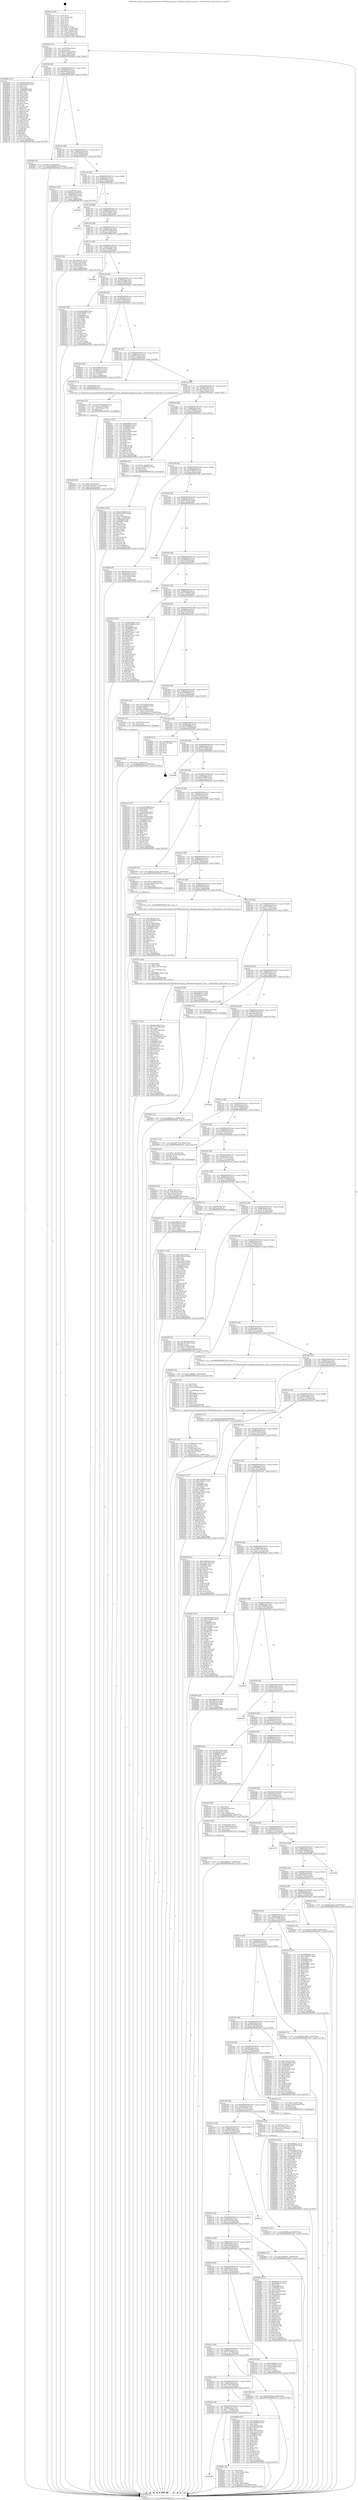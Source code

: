 digraph "0x401ba0" {
  label = "0x401ba0 (/mnt/c/Users/mathe/Desktop/tcc/POCII/binaries/extr_labenginecodegameg_team.c_OnSameTeam_Final-ollvm.out::main(0))"
  labelloc = "t"
  node[shape=record]

  Entry [label="",width=0.3,height=0.3,shape=circle,fillcolor=black,style=filled]
  "0x401bd2" [label="{
     0x401bd2 [32]\l
     | [instrs]\l
     &nbsp;&nbsp;0x401bd2 \<+6\>: mov -0x84(%rbp),%eax\l
     &nbsp;&nbsp;0x401bd8 \<+2\>: mov %eax,%ecx\l
     &nbsp;&nbsp;0x401bda \<+6\>: sub $0x82a39118,%ecx\l
     &nbsp;&nbsp;0x401be0 \<+6\>: mov %eax,-0x88(%rbp)\l
     &nbsp;&nbsp;0x401be6 \<+6\>: mov %ecx,-0x8c(%rbp)\l
     &nbsp;&nbsp;0x401bec \<+6\>: je 000000000040268d \<main+0xaed\>\l
  }"]
  "0x40268d" [label="{
     0x40268d [137]\l
     | [instrs]\l
     &nbsp;&nbsp;0x40268d \<+5\>: mov $0xfb4c5360,%eax\l
     &nbsp;&nbsp;0x402692 \<+5\>: mov $0x230635a,%ecx\l
     &nbsp;&nbsp;0x402697 \<+2\>: mov $0x1,%dl\l
     &nbsp;&nbsp;0x402699 \<+2\>: xor %esi,%esi\l
     &nbsp;&nbsp;0x40269b \<+7\>: mov 0x406068,%edi\l
     &nbsp;&nbsp;0x4026a2 \<+8\>: mov 0x40606c,%r8d\l
     &nbsp;&nbsp;0x4026aa \<+3\>: sub $0x1,%esi\l
     &nbsp;&nbsp;0x4026ad \<+3\>: mov %edi,%r9d\l
     &nbsp;&nbsp;0x4026b0 \<+3\>: add %esi,%r9d\l
     &nbsp;&nbsp;0x4026b3 \<+4\>: imul %r9d,%edi\l
     &nbsp;&nbsp;0x4026b7 \<+3\>: and $0x1,%edi\l
     &nbsp;&nbsp;0x4026ba \<+3\>: cmp $0x0,%edi\l
     &nbsp;&nbsp;0x4026bd \<+4\>: sete %r10b\l
     &nbsp;&nbsp;0x4026c1 \<+4\>: cmp $0xa,%r8d\l
     &nbsp;&nbsp;0x4026c5 \<+4\>: setl %r11b\l
     &nbsp;&nbsp;0x4026c9 \<+3\>: mov %r10b,%bl\l
     &nbsp;&nbsp;0x4026cc \<+3\>: xor $0xff,%bl\l
     &nbsp;&nbsp;0x4026cf \<+3\>: mov %r11b,%r14b\l
     &nbsp;&nbsp;0x4026d2 \<+4\>: xor $0xff,%r14b\l
     &nbsp;&nbsp;0x4026d6 \<+3\>: xor $0x0,%dl\l
     &nbsp;&nbsp;0x4026d9 \<+3\>: mov %bl,%r15b\l
     &nbsp;&nbsp;0x4026dc \<+4\>: and $0x0,%r15b\l
     &nbsp;&nbsp;0x4026e0 \<+3\>: and %dl,%r10b\l
     &nbsp;&nbsp;0x4026e3 \<+3\>: mov %r14b,%r12b\l
     &nbsp;&nbsp;0x4026e6 \<+4\>: and $0x0,%r12b\l
     &nbsp;&nbsp;0x4026ea \<+3\>: and %dl,%r11b\l
     &nbsp;&nbsp;0x4026ed \<+3\>: or %r10b,%r15b\l
     &nbsp;&nbsp;0x4026f0 \<+3\>: or %r11b,%r12b\l
     &nbsp;&nbsp;0x4026f3 \<+3\>: xor %r12b,%r15b\l
     &nbsp;&nbsp;0x4026f6 \<+3\>: or %r14b,%bl\l
     &nbsp;&nbsp;0x4026f9 \<+3\>: xor $0xff,%bl\l
     &nbsp;&nbsp;0x4026fc \<+3\>: or $0x0,%dl\l
     &nbsp;&nbsp;0x4026ff \<+2\>: and %dl,%bl\l
     &nbsp;&nbsp;0x402701 \<+3\>: or %bl,%r15b\l
     &nbsp;&nbsp;0x402704 \<+4\>: test $0x1,%r15b\l
     &nbsp;&nbsp;0x402708 \<+3\>: cmovne %ecx,%eax\l
     &nbsp;&nbsp;0x40270b \<+6\>: mov %eax,-0x84(%rbp)\l
     &nbsp;&nbsp;0x402711 \<+5\>: jmp 00000000004030e5 \<main+0x1545\>\l
  }"]
  "0x401bf2" [label="{
     0x401bf2 [28]\l
     | [instrs]\l
     &nbsp;&nbsp;0x401bf2 \<+5\>: jmp 0000000000401bf7 \<main+0x57\>\l
     &nbsp;&nbsp;0x401bf7 \<+6\>: mov -0x88(%rbp),%eax\l
     &nbsp;&nbsp;0x401bfd \<+5\>: sub $0x84d6a1b4,%eax\l
     &nbsp;&nbsp;0x401c02 \<+6\>: mov %eax,-0x90(%rbp)\l
     &nbsp;&nbsp;0x401c08 \<+6\>: je 0000000000402f40 \<main+0x13a0\>\l
  }"]
  Exit [label="",width=0.3,height=0.3,shape=circle,fillcolor=black,style=filled,peripheries=2]
  "0x402f40" [label="{
     0x402f40 [22]\l
     | [instrs]\l
     &nbsp;&nbsp;0x402f40 \<+7\>: movl $0x0,-0x34(%rbp)\l
     &nbsp;&nbsp;0x402f47 \<+10\>: movl $0xef00689b,-0x84(%rbp)\l
     &nbsp;&nbsp;0x402f51 \<+5\>: jmp 00000000004030e5 \<main+0x1545\>\l
  }"]
  "0x401c0e" [label="{
     0x401c0e [28]\l
     | [instrs]\l
     &nbsp;&nbsp;0x401c0e \<+5\>: jmp 0000000000401c13 \<main+0x73\>\l
     &nbsp;&nbsp;0x401c13 \<+6\>: mov -0x88(%rbp),%eax\l
     &nbsp;&nbsp;0x401c19 \<+5\>: sub $0x8e40de4a,%eax\l
     &nbsp;&nbsp;0x401c1e \<+6\>: mov %eax,-0x94(%rbp)\l
     &nbsp;&nbsp;0x401c24 \<+6\>: je 0000000000402ea5 \<main+0x1305\>\l
  }"]
  "0x402f0e" [label="{
     0x402f0e [15]\l
     | [instrs]\l
     &nbsp;&nbsp;0x402f0e \<+10\>: movl $0x84d6a1b4,-0x84(%rbp)\l
     &nbsp;&nbsp;0x402f18 \<+5\>: jmp 00000000004030e5 \<main+0x1545\>\l
  }"]
  "0x402ea5" [label="{
     0x402ea5 [30]\l
     | [instrs]\l
     &nbsp;&nbsp;0x402ea5 \<+5\>: mov $0x9f9c3da,%eax\l
     &nbsp;&nbsp;0x402eaa \<+5\>: mov $0x4aab1de6,%ecx\l
     &nbsp;&nbsp;0x402eaf \<+3\>: mov -0x80(%rbp),%edx\l
     &nbsp;&nbsp;0x402eb2 \<+3\>: cmp -0x60(%rbp),%edx\l
     &nbsp;&nbsp;0x402eb5 \<+3\>: cmovl %ecx,%eax\l
     &nbsp;&nbsp;0x402eb8 \<+6\>: mov %eax,-0x84(%rbp)\l
     &nbsp;&nbsp;0x402ebe \<+5\>: jmp 00000000004030e5 \<main+0x1545\>\l
  }"]
  "0x401c2a" [label="{
     0x401c2a [28]\l
     | [instrs]\l
     &nbsp;&nbsp;0x401c2a \<+5\>: jmp 0000000000401c2f \<main+0x8f\>\l
     &nbsp;&nbsp;0x401c2f \<+6\>: mov -0x88(%rbp),%eax\l
     &nbsp;&nbsp;0x401c35 \<+5\>: sub $0x8f5901a1,%eax\l
     &nbsp;&nbsp;0x401c3a \<+6\>: mov %eax,-0x98(%rbp)\l
     &nbsp;&nbsp;0x401c40 \<+6\>: je 000000000040228e \<main+0x6ee\>\l
  }"]
  "0x402ed7" [label="{
     0x402ed7 [15]\l
     | [instrs]\l
     &nbsp;&nbsp;0x402ed7 \<+10\>: movl $0x48ff26a2,-0x84(%rbp)\l
     &nbsp;&nbsp;0x402ee1 \<+5\>: jmp 00000000004030e5 \<main+0x1545\>\l
  }"]
  "0x40228e" [label="{
     0x40228e\l
  }", style=dashed]
  "0x401c46" [label="{
     0x401c46 [28]\l
     | [instrs]\l
     &nbsp;&nbsp;0x401c46 \<+5\>: jmp 0000000000401c4b \<main+0xab\>\l
     &nbsp;&nbsp;0x401c4b \<+6\>: mov -0x88(%rbp),%eax\l
     &nbsp;&nbsp;0x401c51 \<+5\>: sub $0x918408e7,%eax\l
     &nbsp;&nbsp;0x401c56 \<+6\>: mov %eax,-0x9c(%rbp)\l
     &nbsp;&nbsp;0x401c5c \<+6\>: je 0000000000402f1d \<main+0x137d\>\l
  }"]
  "0x402e8f" [label="{
     0x402e8f [22]\l
     | [instrs]\l
     &nbsp;&nbsp;0x402e8f \<+7\>: movl $0x0,-0x80(%rbp)\l
     &nbsp;&nbsp;0x402e96 \<+10\>: movl $0x8e40de4a,-0x84(%rbp)\l
     &nbsp;&nbsp;0x402ea0 \<+5\>: jmp 00000000004030e5 \<main+0x1545\>\l
  }"]
  "0x402f1d" [label="{
     0x402f1d\l
  }", style=dashed]
  "0x401c62" [label="{
     0x401c62 [28]\l
     | [instrs]\l
     &nbsp;&nbsp;0x401c62 \<+5\>: jmp 0000000000401c67 \<main+0xc7\>\l
     &nbsp;&nbsp;0x401c67 \<+6\>: mov -0x88(%rbp),%eax\l
     &nbsp;&nbsp;0x401c6d \<+5\>: sub $0x9357a0b0,%eax\l
     &nbsp;&nbsp;0x401c72 \<+6\>: mov %eax,-0xa0(%rbp)\l
     &nbsp;&nbsp;0x401c78 \<+6\>: je 00000000004024f5 \<main+0x955\>\l
  }"]
  "0x402e52" [label="{
     0x402e52 [15]\l
     | [instrs]\l
     &nbsp;&nbsp;0x402e52 \<+10\>: movl $0xe99bcebf,-0x84(%rbp)\l
     &nbsp;&nbsp;0x402e5c \<+5\>: jmp 00000000004030e5 \<main+0x1545\>\l
  }"]
  "0x4024f5" [label="{
     0x4024f5 [30]\l
     | [instrs]\l
     &nbsp;&nbsp;0x4024f5 \<+5\>: mov $0xc30a2757,%eax\l
     &nbsp;&nbsp;0x4024fa \<+5\>: mov $0x52776f94,%ecx\l
     &nbsp;&nbsp;0x4024ff \<+3\>: mov -0x54(%rbp),%edx\l
     &nbsp;&nbsp;0x402502 \<+3\>: cmp -0x48(%rbp),%edx\l
     &nbsp;&nbsp;0x402505 \<+3\>: cmovl %ecx,%eax\l
     &nbsp;&nbsp;0x402508 \<+6\>: mov %eax,-0x84(%rbp)\l
     &nbsp;&nbsp;0x40250e \<+5\>: jmp 00000000004030e5 \<main+0x1545\>\l
  }"]
  "0x401c7e" [label="{
     0x401c7e [28]\l
     | [instrs]\l
     &nbsp;&nbsp;0x401c7e \<+5\>: jmp 0000000000401c83 \<main+0xe3\>\l
     &nbsp;&nbsp;0x401c83 \<+6\>: mov -0x88(%rbp),%eax\l
     &nbsp;&nbsp;0x401c89 \<+5\>: sub $0xa5e0b88c,%eax\l
     &nbsp;&nbsp;0x401c8e \<+6\>: mov %eax,-0xa4(%rbp)\l
     &nbsp;&nbsp;0x401c94 \<+6\>: je 0000000000402f8a \<main+0x13ea\>\l
  }"]
  "0x402e04" [label="{
     0x402e04 [28]\l
     | [instrs]\l
     &nbsp;&nbsp;0x402e04 \<+7\>: movl $0x0,-0x7c(%rbp)\l
     &nbsp;&nbsp;0x402e0b \<+10\>: movl $0x1b0707a7,-0x84(%rbp)\l
     &nbsp;&nbsp;0x402e15 \<+6\>: mov %eax,-0x18c(%rbp)\l
     &nbsp;&nbsp;0x402e1b \<+5\>: jmp 00000000004030e5 \<main+0x1545\>\l
  }"]
  "0x402f8a" [label="{
     0x402f8a\l
  }", style=dashed]
  "0x401c9a" [label="{
     0x401c9a [28]\l
     | [instrs]\l
     &nbsp;&nbsp;0x401c9a \<+5\>: jmp 0000000000401c9f \<main+0xff\>\l
     &nbsp;&nbsp;0x401c9f \<+6\>: mov -0x88(%rbp),%eax\l
     &nbsp;&nbsp;0x401ca5 \<+5\>: sub $0xacde2500,%eax\l
     &nbsp;&nbsp;0x401caa \<+6\>: mov %eax,-0xa8(%rbp)\l
     &nbsp;&nbsp;0x401cb0 \<+6\>: je 00000000004029d7 \<main+0xe37\>\l
  }"]
  "0x402ded" [label="{
     0x402ded [23]\l
     | [instrs]\l
     &nbsp;&nbsp;0x402ded \<+10\>: movabs $0x4040b6,%rdi\l
     &nbsp;&nbsp;0x402df7 \<+3\>: mov %eax,-0x78(%rbp)\l
     &nbsp;&nbsp;0x402dfa \<+3\>: mov -0x78(%rbp),%esi\l
     &nbsp;&nbsp;0x402dfd \<+2\>: mov $0x0,%al\l
     &nbsp;&nbsp;0x402dff \<+5\>: call 0000000000401040 \<printf@plt\>\l
     | [calls]\l
     &nbsp;&nbsp;0x401040 \{1\} (unknown)\l
  }"]
  "0x4029d7" [label="{
     0x4029d7 [86]\l
     | [instrs]\l
     &nbsp;&nbsp;0x4029d7 \<+5\>: mov $0x4de59886,%eax\l
     &nbsp;&nbsp;0x4029dc \<+5\>: mov $0xfc408f81,%ecx\l
     &nbsp;&nbsp;0x4029e1 \<+2\>: xor %edx,%edx\l
     &nbsp;&nbsp;0x4029e3 \<+7\>: mov 0x406068,%esi\l
     &nbsp;&nbsp;0x4029ea \<+7\>: mov 0x40606c,%edi\l
     &nbsp;&nbsp;0x4029f1 \<+3\>: sub $0x1,%edx\l
     &nbsp;&nbsp;0x4029f4 \<+3\>: mov %esi,%r8d\l
     &nbsp;&nbsp;0x4029f7 \<+3\>: add %edx,%r8d\l
     &nbsp;&nbsp;0x4029fa \<+4\>: imul %r8d,%esi\l
     &nbsp;&nbsp;0x4029fe \<+3\>: and $0x1,%esi\l
     &nbsp;&nbsp;0x402a01 \<+3\>: cmp $0x0,%esi\l
     &nbsp;&nbsp;0x402a04 \<+4\>: sete %r9b\l
     &nbsp;&nbsp;0x402a08 \<+3\>: cmp $0xa,%edi\l
     &nbsp;&nbsp;0x402a0b \<+4\>: setl %r10b\l
     &nbsp;&nbsp;0x402a0f \<+3\>: mov %r9b,%r11b\l
     &nbsp;&nbsp;0x402a12 \<+3\>: and %r10b,%r11b\l
     &nbsp;&nbsp;0x402a15 \<+3\>: xor %r10b,%r9b\l
     &nbsp;&nbsp;0x402a18 \<+3\>: or %r9b,%r11b\l
     &nbsp;&nbsp;0x402a1b \<+4\>: test $0x1,%r11b\l
     &nbsp;&nbsp;0x402a1f \<+3\>: cmovne %ecx,%eax\l
     &nbsp;&nbsp;0x402a22 \<+6\>: mov %eax,-0x84(%rbp)\l
     &nbsp;&nbsp;0x402a28 \<+5\>: jmp 00000000004030e5 \<main+0x1545\>\l
  }"]
  "0x401cb6" [label="{
     0x401cb6 [28]\l
     | [instrs]\l
     &nbsp;&nbsp;0x401cb6 \<+5\>: jmp 0000000000401cbb \<main+0x11b\>\l
     &nbsp;&nbsp;0x401cbb \<+6\>: mov -0x88(%rbp),%eax\l
     &nbsp;&nbsp;0x401cc1 \<+5\>: sub $0xae529f8e,%eax\l
     &nbsp;&nbsp;0x401cc6 \<+6\>: mov %eax,-0xac(%rbp)\l
     &nbsp;&nbsp;0x401ccc \<+6\>: je 0000000000402be4 \<main+0x1044\>\l
  }"]
  "0x402266" [label="{
     0x402266\l
  }", style=dashed]
  "0x402be4" [label="{
     0x402be4 [30]\l
     | [instrs]\l
     &nbsp;&nbsp;0x402be4 \<+5\>: mov $0x36d9976a,%eax\l
     &nbsp;&nbsp;0x402be9 \<+5\>: mov $0x28a576c7,%ecx\l
     &nbsp;&nbsp;0x402bee \<+3\>: mov -0x74(%rbp),%edx\l
     &nbsp;&nbsp;0x402bf1 \<+3\>: cmp -0x70(%rbp),%edx\l
     &nbsp;&nbsp;0x402bf4 \<+3\>: cmovl %ecx,%eax\l
     &nbsp;&nbsp;0x402bf7 \<+6\>: mov %eax,-0x84(%rbp)\l
     &nbsp;&nbsp;0x402bfd \<+5\>: jmp 00000000004030e5 \<main+0x1545\>\l
  }"]
  "0x401cd2" [label="{
     0x401cd2 [28]\l
     | [instrs]\l
     &nbsp;&nbsp;0x401cd2 \<+5\>: jmp 0000000000401cd7 \<main+0x137\>\l
     &nbsp;&nbsp;0x401cd7 \<+6\>: mov -0x88(%rbp),%eax\l
     &nbsp;&nbsp;0x401cdd \<+5\>: sub $0xb43ac05a,%eax\l
     &nbsp;&nbsp;0x401ce2 \<+6\>: mov %eax,-0xb0(%rbp)\l
     &nbsp;&nbsp;0x401ce8 \<+6\>: je 0000000000402de0 \<main+0x1240\>\l
  }"]
  "0x402dbc" [label="{
     0x402dbc [36]\l
     | [instrs]\l
     &nbsp;&nbsp;0x402dbc \<+2\>: xor %eax,%eax\l
     &nbsp;&nbsp;0x402dbe \<+3\>: mov -0x6c(%rbp),%ecx\l
     &nbsp;&nbsp;0x402dc1 \<+2\>: mov %eax,%edx\l
     &nbsp;&nbsp;0x402dc3 \<+2\>: sub %ecx,%edx\l
     &nbsp;&nbsp;0x402dc5 \<+2\>: mov %eax,%ecx\l
     &nbsp;&nbsp;0x402dc7 \<+3\>: sub $0x1,%ecx\l
     &nbsp;&nbsp;0x402dca \<+2\>: add %ecx,%edx\l
     &nbsp;&nbsp;0x402dcc \<+2\>: sub %edx,%eax\l
     &nbsp;&nbsp;0x402dce \<+3\>: mov %eax,-0x6c(%rbp)\l
     &nbsp;&nbsp;0x402dd1 \<+10\>: movl $0x3bf17152,-0x84(%rbp)\l
     &nbsp;&nbsp;0x402ddb \<+5\>: jmp 00000000004030e5 \<main+0x1545\>\l
  }"]
  "0x402de0" [label="{
     0x402de0 [13]\l
     | [instrs]\l
     &nbsp;&nbsp;0x402de0 \<+4\>: mov -0x50(%rbp),%rdi\l
     &nbsp;&nbsp;0x402de4 \<+4\>: mov -0x68(%rbp),%rsi\l
     &nbsp;&nbsp;0x402de8 \<+5\>: call 00000000004013a0 \<OnSameTeam\>\l
     | [calls]\l
     &nbsp;&nbsp;0x4013a0 \{1\} (/mnt/c/Users/mathe/Desktop/tcc/POCII/binaries/extr_labenginecodegameg_team.c_OnSameTeam_Final-ollvm.out::OnSameTeam)\l
  }"]
  "0x401cee" [label="{
     0x401cee [28]\l
     | [instrs]\l
     &nbsp;&nbsp;0x401cee \<+5\>: jmp 0000000000401cf3 \<main+0x153\>\l
     &nbsp;&nbsp;0x401cf3 \<+6\>: mov -0x88(%rbp),%eax\l
     &nbsp;&nbsp;0x401cf9 \<+5\>: sub $0xc30a2757,%eax\l
     &nbsp;&nbsp;0x401cfe \<+6\>: mov %eax,-0xb4(%rbp)\l
     &nbsp;&nbsp;0x401d04 \<+6\>: je 0000000000402aa7 \<main+0xf07\>\l
  }"]
  "0x402c3b" [label="{
     0x402c3b [42]\l
     | [instrs]\l
     &nbsp;&nbsp;0x402c3b \<+6\>: mov -0x188(%rbp),%ecx\l
     &nbsp;&nbsp;0x402c41 \<+3\>: imul %eax,%ecx\l
     &nbsp;&nbsp;0x402c44 \<+3\>: movslq %ecx,%r8\l
     &nbsp;&nbsp;0x402c47 \<+4\>: mov -0x68(%rbp),%r9\l
     &nbsp;&nbsp;0x402c4b \<+4\>: movslq -0x6c(%rbp),%r10\l
     &nbsp;&nbsp;0x402c4f \<+4\>: mov (%r9,%r10,8),%r9\l
     &nbsp;&nbsp;0x402c53 \<+3\>: mov %r8,(%r9)\l
     &nbsp;&nbsp;0x402c56 \<+10\>: movl $0x1ec41781,-0x84(%rbp)\l
     &nbsp;&nbsp;0x402c60 \<+5\>: jmp 00000000004030e5 \<main+0x1545\>\l
  }"]
  "0x402aa7" [label="{
     0x402aa7 [91]\l
     | [instrs]\l
     &nbsp;&nbsp;0x402aa7 \<+5\>: mov $0xe58f5fec,%eax\l
     &nbsp;&nbsp;0x402aac \<+5\>: mov $0xff498a2b,%ecx\l
     &nbsp;&nbsp;0x402ab1 \<+7\>: mov 0x406068,%edx\l
     &nbsp;&nbsp;0x402ab8 \<+7\>: mov 0x40606c,%esi\l
     &nbsp;&nbsp;0x402abf \<+2\>: mov %edx,%edi\l
     &nbsp;&nbsp;0x402ac1 \<+6\>: add $0xc657bdcd,%edi\l
     &nbsp;&nbsp;0x402ac7 \<+3\>: sub $0x1,%edi\l
     &nbsp;&nbsp;0x402aca \<+6\>: sub $0xc657bdcd,%edi\l
     &nbsp;&nbsp;0x402ad0 \<+3\>: imul %edi,%edx\l
     &nbsp;&nbsp;0x402ad3 \<+3\>: and $0x1,%edx\l
     &nbsp;&nbsp;0x402ad6 \<+3\>: cmp $0x0,%edx\l
     &nbsp;&nbsp;0x402ad9 \<+4\>: sete %r8b\l
     &nbsp;&nbsp;0x402add \<+3\>: cmp $0xa,%esi\l
     &nbsp;&nbsp;0x402ae0 \<+4\>: setl %r9b\l
     &nbsp;&nbsp;0x402ae4 \<+3\>: mov %r8b,%r10b\l
     &nbsp;&nbsp;0x402ae7 \<+3\>: and %r9b,%r10b\l
     &nbsp;&nbsp;0x402aea \<+3\>: xor %r9b,%r8b\l
     &nbsp;&nbsp;0x402aed \<+3\>: or %r8b,%r10b\l
     &nbsp;&nbsp;0x402af0 \<+4\>: test $0x1,%r10b\l
     &nbsp;&nbsp;0x402af4 \<+3\>: cmovne %ecx,%eax\l
     &nbsp;&nbsp;0x402af7 \<+6\>: mov %eax,-0x84(%rbp)\l
     &nbsp;&nbsp;0x402afd \<+5\>: jmp 00000000004030e5 \<main+0x1545\>\l
  }"]
  "0x401d0a" [label="{
     0x401d0a [28]\l
     | [instrs]\l
     &nbsp;&nbsp;0x401d0a \<+5\>: jmp 0000000000401d0f \<main+0x16f\>\l
     &nbsp;&nbsp;0x401d0f \<+6\>: mov -0x88(%rbp),%eax\l
     &nbsp;&nbsp;0x401d15 \<+5\>: sub $0xc5066e12,%eax\l
     &nbsp;&nbsp;0x401d1a \<+6\>: mov %eax,-0xb8(%rbp)\l
     &nbsp;&nbsp;0x401d20 \<+6\>: je 000000000040246a \<main+0x8ca\>\l
  }"]
  "0x402c07" [label="{
     0x402c07 [52]\l
     | [instrs]\l
     &nbsp;&nbsp;0x402c07 \<+2\>: xor %ecx,%ecx\l
     &nbsp;&nbsp;0x402c09 \<+5\>: mov $0x2,%edx\l
     &nbsp;&nbsp;0x402c0e \<+6\>: mov %edx,-0x184(%rbp)\l
     &nbsp;&nbsp;0x402c14 \<+1\>: cltd\l
     &nbsp;&nbsp;0x402c15 \<+6\>: mov -0x184(%rbp),%esi\l
     &nbsp;&nbsp;0x402c1b \<+2\>: idiv %esi\l
     &nbsp;&nbsp;0x402c1d \<+6\>: imul $0xfffffffe,%edx,%edx\l
     &nbsp;&nbsp;0x402c23 \<+2\>: mov %ecx,%edi\l
     &nbsp;&nbsp;0x402c25 \<+2\>: sub %edx,%edi\l
     &nbsp;&nbsp;0x402c27 \<+2\>: mov %ecx,%edx\l
     &nbsp;&nbsp;0x402c29 \<+3\>: sub $0x1,%edx\l
     &nbsp;&nbsp;0x402c2c \<+2\>: add %edx,%edi\l
     &nbsp;&nbsp;0x402c2e \<+2\>: sub %edi,%ecx\l
     &nbsp;&nbsp;0x402c30 \<+6\>: mov %ecx,-0x188(%rbp)\l
     &nbsp;&nbsp;0x402c36 \<+5\>: call 0000000000401160 \<next_i\>\l
     | [calls]\l
     &nbsp;&nbsp;0x401160 \{1\} (/mnt/c/Users/mathe/Desktop/tcc/POCII/binaries/extr_labenginecodegameg_team.c_OnSameTeam_Final-ollvm.out::next_i)\l
  }"]
  "0x40246a" [label="{
     0x40246a [23]\l
     | [instrs]\l
     &nbsp;&nbsp;0x40246a \<+7\>: movl $0x1,-0x48(%rbp)\l
     &nbsp;&nbsp;0x402471 \<+4\>: movslq -0x48(%rbp),%rax\l
     &nbsp;&nbsp;0x402475 \<+4\>: shl $0x3,%rax\l
     &nbsp;&nbsp;0x402479 \<+3\>: mov %rax,%rdi\l
     &nbsp;&nbsp;0x40247c \<+5\>: call 0000000000401050 \<malloc@plt\>\l
     | [calls]\l
     &nbsp;&nbsp;0x401050 \{1\} (unknown)\l
  }"]
  "0x401d26" [label="{
     0x401d26 [28]\l
     | [instrs]\l
     &nbsp;&nbsp;0x401d26 \<+5\>: jmp 0000000000401d2b \<main+0x18b\>\l
     &nbsp;&nbsp;0x401d2b \<+6\>: mov -0x88(%rbp),%eax\l
     &nbsp;&nbsp;0x401d31 \<+5\>: sub $0xca806657,%eax\l
     &nbsp;&nbsp;0x401d36 \<+6\>: mov %eax,-0xbc(%rbp)\l
     &nbsp;&nbsp;0x401d3c \<+6\>: je 000000000040266f \<main+0xacf\>\l
  }"]
  "0x402bc2" [label="{
     0x402bc2 [34]\l
     | [instrs]\l
     &nbsp;&nbsp;0x402bc2 \<+4\>: mov -0x68(%rbp),%rdi\l
     &nbsp;&nbsp;0x402bc6 \<+4\>: movslq -0x6c(%rbp),%rcx\l
     &nbsp;&nbsp;0x402bca \<+4\>: mov %rax,(%rdi,%rcx,8)\l
     &nbsp;&nbsp;0x402bce \<+7\>: movl $0x0,-0x74(%rbp)\l
     &nbsp;&nbsp;0x402bd5 \<+10\>: movl $0xae529f8e,-0x84(%rbp)\l
     &nbsp;&nbsp;0x402bdf \<+5\>: jmp 00000000004030e5 \<main+0x1545\>\l
  }"]
  "0x40266f" [label="{
     0x40266f [30]\l
     | [instrs]\l
     &nbsp;&nbsp;0x40266f \<+5\>: mov $0x6a240a10,%eax\l
     &nbsp;&nbsp;0x402674 \<+5\>: mov $0x82a39118,%ecx\l
     &nbsp;&nbsp;0x402679 \<+3\>: mov -0x5c(%rbp),%edx\l
     &nbsp;&nbsp;0x40267c \<+3\>: cmp -0x58(%rbp),%edx\l
     &nbsp;&nbsp;0x40267f \<+3\>: cmovl %ecx,%eax\l
     &nbsp;&nbsp;0x402682 \<+6\>: mov %eax,-0x84(%rbp)\l
     &nbsp;&nbsp;0x402688 \<+5\>: jmp 00000000004030e5 \<main+0x1545\>\l
  }"]
  "0x401d42" [label="{
     0x401d42 [28]\l
     | [instrs]\l
     &nbsp;&nbsp;0x401d42 \<+5\>: jmp 0000000000401d47 \<main+0x1a7\>\l
     &nbsp;&nbsp;0x401d47 \<+6\>: mov -0x88(%rbp),%eax\l
     &nbsp;&nbsp;0x401d4d \<+5\>: sub $0xd918e247,%eax\l
     &nbsp;&nbsp;0x401d52 \<+6\>: mov %eax,-0xc0(%rbp)\l
     &nbsp;&nbsp;0x401d58 \<+6\>: je 00000000004030db \<main+0x153b\>\l
  }"]
  "0x402b19" [label="{
     0x402b19 [101]\l
     | [instrs]\l
     &nbsp;&nbsp;0x402b19 \<+5\>: mov $0xe58f5fec,%ecx\l
     &nbsp;&nbsp;0x402b1e \<+5\>: mov $0x1241b642,%edx\l
     &nbsp;&nbsp;0x402b23 \<+2\>: xor %esi,%esi\l
     &nbsp;&nbsp;0x402b25 \<+4\>: mov %rax,-0x68(%rbp)\l
     &nbsp;&nbsp;0x402b29 \<+7\>: movl $0x0,-0x6c(%rbp)\l
     &nbsp;&nbsp;0x402b30 \<+8\>: mov 0x406068,%r8d\l
     &nbsp;&nbsp;0x402b38 \<+8\>: mov 0x40606c,%r9d\l
     &nbsp;&nbsp;0x402b40 \<+3\>: sub $0x1,%esi\l
     &nbsp;&nbsp;0x402b43 \<+3\>: mov %r8d,%r10d\l
     &nbsp;&nbsp;0x402b46 \<+3\>: add %esi,%r10d\l
     &nbsp;&nbsp;0x402b49 \<+4\>: imul %r10d,%r8d\l
     &nbsp;&nbsp;0x402b4d \<+4\>: and $0x1,%r8d\l
     &nbsp;&nbsp;0x402b51 \<+4\>: cmp $0x0,%r8d\l
     &nbsp;&nbsp;0x402b55 \<+4\>: sete %r11b\l
     &nbsp;&nbsp;0x402b59 \<+4\>: cmp $0xa,%r9d\l
     &nbsp;&nbsp;0x402b5d \<+3\>: setl %bl\l
     &nbsp;&nbsp;0x402b60 \<+3\>: mov %r11b,%r14b\l
     &nbsp;&nbsp;0x402b63 \<+3\>: and %bl,%r14b\l
     &nbsp;&nbsp;0x402b66 \<+3\>: xor %bl,%r11b\l
     &nbsp;&nbsp;0x402b69 \<+3\>: or %r11b,%r14b\l
     &nbsp;&nbsp;0x402b6c \<+4\>: test $0x1,%r14b\l
     &nbsp;&nbsp;0x402b70 \<+3\>: cmovne %edx,%ecx\l
     &nbsp;&nbsp;0x402b73 \<+6\>: mov %ecx,-0x84(%rbp)\l
     &nbsp;&nbsp;0x402b79 \<+5\>: jmp 00000000004030e5 \<main+0x1545\>\l
  }"]
  "0x4030db" [label="{
     0x4030db\l
  }", style=dashed]
  "0x401d5e" [label="{
     0x401d5e [28]\l
     | [instrs]\l
     &nbsp;&nbsp;0x401d5e \<+5\>: jmp 0000000000401d63 \<main+0x1c3\>\l
     &nbsp;&nbsp;0x401d63 \<+6\>: mov -0x88(%rbp),%eax\l
     &nbsp;&nbsp;0x401d69 \<+5\>: sub $0xe58f5fec,%eax\l
     &nbsp;&nbsp;0x401d6e \<+6\>: mov %eax,-0xc4(%rbp)\l
     &nbsp;&nbsp;0x401d74 \<+6\>: je 00000000004030aa \<main+0x150a\>\l
  }"]
  "0x40224a" [label="{
     0x40224a [28]\l
     | [instrs]\l
     &nbsp;&nbsp;0x40224a \<+5\>: jmp 000000000040224f \<main+0x6af\>\l
     &nbsp;&nbsp;0x40224f \<+6\>: mov -0x88(%rbp),%eax\l
     &nbsp;&nbsp;0x402255 \<+5\>: sub $0x7715828c,%eax\l
     &nbsp;&nbsp;0x40225a \<+6\>: mov %eax,-0x178(%rbp)\l
     &nbsp;&nbsp;0x402260 \<+6\>: je 0000000000402dbc \<main+0x121c\>\l
  }"]
  "0x4030aa" [label="{
     0x4030aa\l
  }", style=dashed]
  "0x401d7a" [label="{
     0x401d7a [28]\l
     | [instrs]\l
     &nbsp;&nbsp;0x401d7a \<+5\>: jmp 0000000000401d7f \<main+0x1df\>\l
     &nbsp;&nbsp;0x401d7f \<+6\>: mov -0x88(%rbp),%eax\l
     &nbsp;&nbsp;0x401d85 \<+5\>: sub $0xe76380b2,%eax\l
     &nbsp;&nbsp;0x401d8a \<+6\>: mov %eax,-0xc8(%rbp)\l
     &nbsp;&nbsp;0x401d90 \<+6\>: je 0000000000402d1a \<main+0x117a\>\l
  }"]
  "0x402860" [label="{
     0x402860 [107]\l
     | [instrs]\l
     &nbsp;&nbsp;0x402860 \<+5\>: mov $0x3e62bb2a,%eax\l
     &nbsp;&nbsp;0x402865 \<+5\>: mov $0x1f8e69a4,%ecx\l
     &nbsp;&nbsp;0x40286a \<+2\>: xor %edx,%edx\l
     &nbsp;&nbsp;0x40286c \<+3\>: mov -0x5c(%rbp),%esi\l
     &nbsp;&nbsp;0x40286f \<+6\>: sub $0x51f97c29,%esi\l
     &nbsp;&nbsp;0x402875 \<+3\>: add $0x1,%esi\l
     &nbsp;&nbsp;0x402878 \<+6\>: add $0x51f97c29,%esi\l
     &nbsp;&nbsp;0x40287e \<+3\>: mov %esi,-0x5c(%rbp)\l
     &nbsp;&nbsp;0x402881 \<+7\>: mov 0x406068,%esi\l
     &nbsp;&nbsp;0x402888 \<+7\>: mov 0x40606c,%edi\l
     &nbsp;&nbsp;0x40288f \<+3\>: sub $0x1,%edx\l
     &nbsp;&nbsp;0x402892 \<+3\>: mov %esi,%r8d\l
     &nbsp;&nbsp;0x402895 \<+3\>: add %edx,%r8d\l
     &nbsp;&nbsp;0x402898 \<+4\>: imul %r8d,%esi\l
     &nbsp;&nbsp;0x40289c \<+3\>: and $0x1,%esi\l
     &nbsp;&nbsp;0x40289f \<+3\>: cmp $0x0,%esi\l
     &nbsp;&nbsp;0x4028a2 \<+4\>: sete %r9b\l
     &nbsp;&nbsp;0x4028a6 \<+3\>: cmp $0xa,%edi\l
     &nbsp;&nbsp;0x4028a9 \<+4\>: setl %r10b\l
     &nbsp;&nbsp;0x4028ad \<+3\>: mov %r9b,%r11b\l
     &nbsp;&nbsp;0x4028b0 \<+3\>: and %r10b,%r11b\l
     &nbsp;&nbsp;0x4028b3 \<+3\>: xor %r10b,%r9b\l
     &nbsp;&nbsp;0x4028b6 \<+3\>: or %r9b,%r11b\l
     &nbsp;&nbsp;0x4028b9 \<+4\>: test $0x1,%r11b\l
     &nbsp;&nbsp;0x4028bd \<+3\>: cmovne %ecx,%eax\l
     &nbsp;&nbsp;0x4028c0 \<+6\>: mov %eax,-0x84(%rbp)\l
     &nbsp;&nbsp;0x4028c6 \<+5\>: jmp 00000000004030e5 \<main+0x1545\>\l
  }"]
  "0x402d1a" [label="{
     0x402d1a [147]\l
     | [instrs]\l
     &nbsp;&nbsp;0x402d1a \<+5\>: mov $0xd918e247,%eax\l
     &nbsp;&nbsp;0x402d1f \<+5\>: mov $0x525b2884,%ecx\l
     &nbsp;&nbsp;0x402d24 \<+2\>: mov $0x1,%dl\l
     &nbsp;&nbsp;0x402d26 \<+7\>: mov 0x406068,%esi\l
     &nbsp;&nbsp;0x402d2d \<+7\>: mov 0x40606c,%edi\l
     &nbsp;&nbsp;0x402d34 \<+3\>: mov %esi,%r8d\l
     &nbsp;&nbsp;0x402d37 \<+7\>: sub $0xf972cab1,%r8d\l
     &nbsp;&nbsp;0x402d3e \<+4\>: sub $0x1,%r8d\l
     &nbsp;&nbsp;0x402d42 \<+7\>: add $0xf972cab1,%r8d\l
     &nbsp;&nbsp;0x402d49 \<+4\>: imul %r8d,%esi\l
     &nbsp;&nbsp;0x402d4d \<+3\>: and $0x1,%esi\l
     &nbsp;&nbsp;0x402d50 \<+3\>: cmp $0x0,%esi\l
     &nbsp;&nbsp;0x402d53 \<+4\>: sete %r9b\l
     &nbsp;&nbsp;0x402d57 \<+3\>: cmp $0xa,%edi\l
     &nbsp;&nbsp;0x402d5a \<+4\>: setl %r10b\l
     &nbsp;&nbsp;0x402d5e \<+3\>: mov %r9b,%r11b\l
     &nbsp;&nbsp;0x402d61 \<+4\>: xor $0xff,%r11b\l
     &nbsp;&nbsp;0x402d65 \<+3\>: mov %r10b,%bl\l
     &nbsp;&nbsp;0x402d68 \<+3\>: xor $0xff,%bl\l
     &nbsp;&nbsp;0x402d6b \<+3\>: xor $0x0,%dl\l
     &nbsp;&nbsp;0x402d6e \<+3\>: mov %r11b,%r14b\l
     &nbsp;&nbsp;0x402d71 \<+4\>: and $0x0,%r14b\l
     &nbsp;&nbsp;0x402d75 \<+3\>: and %dl,%r9b\l
     &nbsp;&nbsp;0x402d78 \<+3\>: mov %bl,%r15b\l
     &nbsp;&nbsp;0x402d7b \<+4\>: and $0x0,%r15b\l
     &nbsp;&nbsp;0x402d7f \<+3\>: and %dl,%r10b\l
     &nbsp;&nbsp;0x402d82 \<+3\>: or %r9b,%r14b\l
     &nbsp;&nbsp;0x402d85 \<+3\>: or %r10b,%r15b\l
     &nbsp;&nbsp;0x402d88 \<+3\>: xor %r15b,%r14b\l
     &nbsp;&nbsp;0x402d8b \<+3\>: or %bl,%r11b\l
     &nbsp;&nbsp;0x402d8e \<+4\>: xor $0xff,%r11b\l
     &nbsp;&nbsp;0x402d92 \<+3\>: or $0x0,%dl\l
     &nbsp;&nbsp;0x402d95 \<+3\>: and %dl,%r11b\l
     &nbsp;&nbsp;0x402d98 \<+3\>: or %r11b,%r14b\l
     &nbsp;&nbsp;0x402d9b \<+4\>: test $0x1,%r14b\l
     &nbsp;&nbsp;0x402d9f \<+3\>: cmovne %ecx,%eax\l
     &nbsp;&nbsp;0x402da2 \<+6\>: mov %eax,-0x84(%rbp)\l
     &nbsp;&nbsp;0x402da8 \<+5\>: jmp 00000000004030e5 \<main+0x1545\>\l
  }"]
  "0x401d96" [label="{
     0x401d96 [28]\l
     | [instrs]\l
     &nbsp;&nbsp;0x401d96 \<+5\>: jmp 0000000000401d9b \<main+0x1fb\>\l
     &nbsp;&nbsp;0x401d9b \<+6\>: mov -0x88(%rbp),%eax\l
     &nbsp;&nbsp;0x401da1 \<+5\>: sub $0xe99bcebf,%eax\l
     &nbsp;&nbsp;0x401da6 \<+6\>: mov %eax,-0xcc(%rbp)\l
     &nbsp;&nbsp;0x401dac \<+6\>: je 0000000000402e61 \<main+0x12c1\>\l
  }"]
  "0x40222e" [label="{
     0x40222e [28]\l
     | [instrs]\l
     &nbsp;&nbsp;0x40222e \<+5\>: jmp 0000000000402233 \<main+0x693\>\l
     &nbsp;&nbsp;0x402233 \<+6\>: mov -0x88(%rbp),%eax\l
     &nbsp;&nbsp;0x402239 \<+5\>: sub $0x7343e708,%eax\l
     &nbsp;&nbsp;0x40223e \<+6\>: mov %eax,-0x174(%rbp)\l
     &nbsp;&nbsp;0x402244 \<+6\>: je 0000000000402860 \<main+0xcc0\>\l
  }"]
  "0x402e61" [label="{
     0x402e61 [34]\l
     | [instrs]\l
     &nbsp;&nbsp;0x402e61 \<+3\>: mov -0x7c(%rbp),%eax\l
     &nbsp;&nbsp;0x402e64 \<+5\>: sub $0xa26bdb23,%eax\l
     &nbsp;&nbsp;0x402e69 \<+3\>: add $0x1,%eax\l
     &nbsp;&nbsp;0x402e6c \<+5\>: add $0xa26bdb23,%eax\l
     &nbsp;&nbsp;0x402e71 \<+3\>: mov %eax,-0x7c(%rbp)\l
     &nbsp;&nbsp;0x402e74 \<+10\>: movl $0x1b0707a7,-0x84(%rbp)\l
     &nbsp;&nbsp;0x402e7e \<+5\>: jmp 00000000004030e5 \<main+0x1545\>\l
  }"]
  "0x401db2" [label="{
     0x401db2 [28]\l
     | [instrs]\l
     &nbsp;&nbsp;0x401db2 \<+5\>: jmp 0000000000401db7 \<main+0x217\>\l
     &nbsp;&nbsp;0x401db7 \<+6\>: mov -0x88(%rbp),%eax\l
     &nbsp;&nbsp;0x401dbd \<+5\>: sub $0xeb99815b,%eax\l
     &nbsp;&nbsp;0x401dc2 \<+6\>: mov %eax,-0xd0(%rbp)\l
     &nbsp;&nbsp;0x401dc8 \<+6\>: je 0000000000402e83 \<main+0x12e3\>\l
  }"]
  "0x4027f6" [label="{
     0x4027f6 [15]\l
     | [instrs]\l
     &nbsp;&nbsp;0x4027f6 \<+10\>: movl $0x36236adb,-0x84(%rbp)\l
     &nbsp;&nbsp;0x402800 \<+5\>: jmp 00000000004030e5 \<main+0x1545\>\l
  }"]
  "0x402e83" [label="{
     0x402e83 [12]\l
     | [instrs]\l
     &nbsp;&nbsp;0x402e83 \<+4\>: mov -0x50(%rbp),%rax\l
     &nbsp;&nbsp;0x402e87 \<+3\>: mov %rax,%rdi\l
     &nbsp;&nbsp;0x402e8a \<+5\>: call 0000000000401030 \<free@plt\>\l
     | [calls]\l
     &nbsp;&nbsp;0x401030 \{1\} (unknown)\l
  }"]
  "0x401dce" [label="{
     0x401dce [28]\l
     | [instrs]\l
     &nbsp;&nbsp;0x401dce \<+5\>: jmp 0000000000401dd3 \<main+0x233\>\l
     &nbsp;&nbsp;0x401dd3 \<+6\>: mov -0x88(%rbp),%eax\l
     &nbsp;&nbsp;0x401dd9 \<+5\>: sub $0xef00689b,%eax\l
     &nbsp;&nbsp;0x401dde \<+6\>: mov %eax,-0xd4(%rbp)\l
     &nbsp;&nbsp;0x401de4 \<+6\>: je 0000000000402f56 \<main+0x13b6\>\l
  }"]
  "0x402747" [label="{
     0x402747 [175]\l
     | [instrs]\l
     &nbsp;&nbsp;0x402747 \<+5\>: mov $0xfb4c5360,%ecx\l
     &nbsp;&nbsp;0x40274c \<+5\>: mov $0x713375d4,%edx\l
     &nbsp;&nbsp;0x402751 \<+3\>: mov $0x1,%dil\l
     &nbsp;&nbsp;0x402754 \<+6\>: mov -0x180(%rbp),%esi\l
     &nbsp;&nbsp;0x40275a \<+3\>: imul %eax,%esi\l
     &nbsp;&nbsp;0x40275d \<+3\>: movslq %esi,%r8\l
     &nbsp;&nbsp;0x402760 \<+4\>: mov -0x50(%rbp),%r9\l
     &nbsp;&nbsp;0x402764 \<+4\>: movslq -0x54(%rbp),%r10\l
     &nbsp;&nbsp;0x402768 \<+4\>: mov (%r9,%r10,8),%r9\l
     &nbsp;&nbsp;0x40276c \<+3\>: mov %r8,(%r9)\l
     &nbsp;&nbsp;0x40276f \<+7\>: mov 0x406068,%eax\l
     &nbsp;&nbsp;0x402776 \<+7\>: mov 0x40606c,%esi\l
     &nbsp;&nbsp;0x40277d \<+3\>: mov %eax,%r11d\l
     &nbsp;&nbsp;0x402780 \<+7\>: sub $0x997695,%r11d\l
     &nbsp;&nbsp;0x402787 \<+4\>: sub $0x1,%r11d\l
     &nbsp;&nbsp;0x40278b \<+7\>: add $0x997695,%r11d\l
     &nbsp;&nbsp;0x402792 \<+4\>: imul %r11d,%eax\l
     &nbsp;&nbsp;0x402796 \<+3\>: and $0x1,%eax\l
     &nbsp;&nbsp;0x402799 \<+3\>: cmp $0x0,%eax\l
     &nbsp;&nbsp;0x40279c \<+3\>: sete %bl\l
     &nbsp;&nbsp;0x40279f \<+3\>: cmp $0xa,%esi\l
     &nbsp;&nbsp;0x4027a2 \<+4\>: setl %r14b\l
     &nbsp;&nbsp;0x4027a6 \<+3\>: mov %bl,%r15b\l
     &nbsp;&nbsp;0x4027a9 \<+4\>: xor $0xff,%r15b\l
     &nbsp;&nbsp;0x4027ad \<+3\>: mov %r14b,%r12b\l
     &nbsp;&nbsp;0x4027b0 \<+4\>: xor $0xff,%r12b\l
     &nbsp;&nbsp;0x4027b4 \<+4\>: xor $0x0,%dil\l
     &nbsp;&nbsp;0x4027b8 \<+3\>: mov %r15b,%r13b\l
     &nbsp;&nbsp;0x4027bb \<+4\>: and $0x0,%r13b\l
     &nbsp;&nbsp;0x4027bf \<+3\>: and %dil,%bl\l
     &nbsp;&nbsp;0x4027c2 \<+3\>: mov %r12b,%al\l
     &nbsp;&nbsp;0x4027c5 \<+2\>: and $0x0,%al\l
     &nbsp;&nbsp;0x4027c7 \<+3\>: and %dil,%r14b\l
     &nbsp;&nbsp;0x4027ca \<+3\>: or %bl,%r13b\l
     &nbsp;&nbsp;0x4027cd \<+3\>: or %r14b,%al\l
     &nbsp;&nbsp;0x4027d0 \<+3\>: xor %al,%r13b\l
     &nbsp;&nbsp;0x4027d3 \<+3\>: or %r12b,%r15b\l
     &nbsp;&nbsp;0x4027d6 \<+4\>: xor $0xff,%r15b\l
     &nbsp;&nbsp;0x4027da \<+4\>: or $0x0,%dil\l
     &nbsp;&nbsp;0x4027de \<+3\>: and %dil,%r15b\l
     &nbsp;&nbsp;0x4027e1 \<+3\>: or %r15b,%r13b\l
     &nbsp;&nbsp;0x4027e4 \<+4\>: test $0x1,%r13b\l
     &nbsp;&nbsp;0x4027e8 \<+3\>: cmovne %edx,%ecx\l
     &nbsp;&nbsp;0x4027eb \<+6\>: mov %ecx,-0x84(%rbp)\l
     &nbsp;&nbsp;0x4027f1 \<+5\>: jmp 00000000004030e5 \<main+0x1545\>\l
  }"]
  "0x402f56" [label="{
     0x402f56 [21]\l
     | [instrs]\l
     &nbsp;&nbsp;0x402f56 \<+3\>: mov -0x34(%rbp),%eax\l
     &nbsp;&nbsp;0x402f59 \<+7\>: add $0x178,%rsp\l
     &nbsp;&nbsp;0x402f60 \<+1\>: pop %rbx\l
     &nbsp;&nbsp;0x402f61 \<+2\>: pop %r12\l
     &nbsp;&nbsp;0x402f63 \<+2\>: pop %r13\l
     &nbsp;&nbsp;0x402f65 \<+2\>: pop %r14\l
     &nbsp;&nbsp;0x402f67 \<+2\>: pop %r15\l
     &nbsp;&nbsp;0x402f69 \<+1\>: pop %rbp\l
     &nbsp;&nbsp;0x402f6a \<+1\>: ret\l
  }"]
  "0x401dea" [label="{
     0x401dea [28]\l
     | [instrs]\l
     &nbsp;&nbsp;0x401dea \<+5\>: jmp 0000000000401def \<main+0x24f\>\l
     &nbsp;&nbsp;0x401def \<+6\>: mov -0x88(%rbp),%eax\l
     &nbsp;&nbsp;0x401df5 \<+5\>: sub $0xfb4c5360,%eax\l
     &nbsp;&nbsp;0x401dfa \<+6\>: mov %eax,-0xd8(%rbp)\l
     &nbsp;&nbsp;0x401e00 \<+6\>: je 0000000000402ff4 \<main+0x1454\>\l
  }"]
  "0x40271b" [label="{
     0x40271b [44]\l
     | [instrs]\l
     &nbsp;&nbsp;0x40271b \<+2\>: xor %ecx,%ecx\l
     &nbsp;&nbsp;0x40271d \<+5\>: mov $0x2,%edx\l
     &nbsp;&nbsp;0x402722 \<+6\>: mov %edx,-0x17c(%rbp)\l
     &nbsp;&nbsp;0x402728 \<+1\>: cltd\l
     &nbsp;&nbsp;0x402729 \<+6\>: mov -0x17c(%rbp),%esi\l
     &nbsp;&nbsp;0x40272f \<+2\>: idiv %esi\l
     &nbsp;&nbsp;0x402731 \<+6\>: imul $0xfffffffe,%edx,%edx\l
     &nbsp;&nbsp;0x402737 \<+3\>: sub $0x1,%ecx\l
     &nbsp;&nbsp;0x40273a \<+2\>: sub %ecx,%edx\l
     &nbsp;&nbsp;0x40273c \<+6\>: mov %edx,-0x180(%rbp)\l
     &nbsp;&nbsp;0x402742 \<+5\>: call 0000000000401160 \<next_i\>\l
     | [calls]\l
     &nbsp;&nbsp;0x401160 \{1\} (/mnt/c/Users/mathe/Desktop/tcc/POCII/binaries/extr_labenginecodegameg_team.c_OnSameTeam_Final-ollvm.out::next_i)\l
  }"]
  "0x402ff4" [label="{
     0x402ff4\l
  }", style=dashed]
  "0x401e06" [label="{
     0x401e06 [28]\l
     | [instrs]\l
     &nbsp;&nbsp;0x401e06 \<+5\>: jmp 0000000000401e0b \<main+0x26b\>\l
     &nbsp;&nbsp;0x401e0b \<+6\>: mov -0x88(%rbp),%eax\l
     &nbsp;&nbsp;0x401e11 \<+5\>: sub $0xfc408f81,%eax\l
     &nbsp;&nbsp;0x401e16 \<+6\>: mov %eax,-0xdc(%rbp)\l
     &nbsp;&nbsp;0x401e1c \<+6\>: je 0000000000402a2d \<main+0xe8d\>\l
  }"]
  "0x4025bd" [label="{
     0x4025bd [163]\l
     | [instrs]\l
     &nbsp;&nbsp;0x4025bd \<+5\>: mov $0x3d08b8ec,%ecx\l
     &nbsp;&nbsp;0x4025c2 \<+5\>: mov $0x5c558152,%edx\l
     &nbsp;&nbsp;0x4025c7 \<+3\>: mov $0x1,%sil\l
     &nbsp;&nbsp;0x4025ca \<+3\>: xor %r8d,%r8d\l
     &nbsp;&nbsp;0x4025cd \<+4\>: mov -0x50(%rbp),%rdi\l
     &nbsp;&nbsp;0x4025d1 \<+4\>: movslq -0x54(%rbp),%r9\l
     &nbsp;&nbsp;0x4025d5 \<+4\>: mov %rax,(%rdi,%r9,8)\l
     &nbsp;&nbsp;0x4025d9 \<+7\>: movl $0x0,-0x5c(%rbp)\l
     &nbsp;&nbsp;0x4025e0 \<+8\>: mov 0x406068,%r10d\l
     &nbsp;&nbsp;0x4025e8 \<+8\>: mov 0x40606c,%r11d\l
     &nbsp;&nbsp;0x4025f0 \<+4\>: sub $0x1,%r8d\l
     &nbsp;&nbsp;0x4025f4 \<+3\>: mov %r10d,%ebx\l
     &nbsp;&nbsp;0x4025f7 \<+3\>: add %r8d,%ebx\l
     &nbsp;&nbsp;0x4025fa \<+4\>: imul %ebx,%r10d\l
     &nbsp;&nbsp;0x4025fe \<+4\>: and $0x1,%r10d\l
     &nbsp;&nbsp;0x402602 \<+4\>: cmp $0x0,%r10d\l
     &nbsp;&nbsp;0x402606 \<+4\>: sete %r14b\l
     &nbsp;&nbsp;0x40260a \<+4\>: cmp $0xa,%r11d\l
     &nbsp;&nbsp;0x40260e \<+4\>: setl %r15b\l
     &nbsp;&nbsp;0x402612 \<+3\>: mov %r14b,%r12b\l
     &nbsp;&nbsp;0x402615 \<+4\>: xor $0xff,%r12b\l
     &nbsp;&nbsp;0x402619 \<+3\>: mov %r15b,%r13b\l
     &nbsp;&nbsp;0x40261c \<+4\>: xor $0xff,%r13b\l
     &nbsp;&nbsp;0x402620 \<+4\>: xor $0x1,%sil\l
     &nbsp;&nbsp;0x402624 \<+3\>: mov %r12b,%al\l
     &nbsp;&nbsp;0x402627 \<+2\>: and $0xff,%al\l
     &nbsp;&nbsp;0x402629 \<+3\>: and %sil,%r14b\l
     &nbsp;&nbsp;0x40262c \<+3\>: mov %r13b,%dil\l
     &nbsp;&nbsp;0x40262f \<+4\>: and $0xff,%dil\l
     &nbsp;&nbsp;0x402633 \<+3\>: and %sil,%r15b\l
     &nbsp;&nbsp;0x402636 \<+3\>: or %r14b,%al\l
     &nbsp;&nbsp;0x402639 \<+3\>: or %r15b,%dil\l
     &nbsp;&nbsp;0x40263c \<+3\>: xor %dil,%al\l
     &nbsp;&nbsp;0x40263f \<+3\>: or %r13b,%r12b\l
     &nbsp;&nbsp;0x402642 \<+4\>: xor $0xff,%r12b\l
     &nbsp;&nbsp;0x402646 \<+4\>: or $0x1,%sil\l
     &nbsp;&nbsp;0x40264a \<+3\>: and %sil,%r12b\l
     &nbsp;&nbsp;0x40264d \<+3\>: or %r12b,%al\l
     &nbsp;&nbsp;0x402650 \<+2\>: test $0x1,%al\l
     &nbsp;&nbsp;0x402652 \<+3\>: cmovne %edx,%ecx\l
     &nbsp;&nbsp;0x402655 \<+6\>: mov %ecx,-0x84(%rbp)\l
     &nbsp;&nbsp;0x40265b \<+5\>: jmp 00000000004030e5 \<main+0x1545\>\l
  }"]
  "0x402a2d" [label="{
     0x402a2d [107]\l
     | [instrs]\l
     &nbsp;&nbsp;0x402a2d \<+5\>: mov $0x4de59886,%eax\l
     &nbsp;&nbsp;0x402a32 \<+5\>: mov $0xfe2ffa53,%ecx\l
     &nbsp;&nbsp;0x402a37 \<+2\>: xor %edx,%edx\l
     &nbsp;&nbsp;0x402a39 \<+3\>: mov -0x54(%rbp),%esi\l
     &nbsp;&nbsp;0x402a3c \<+6\>: sub $0xfa16d79c,%esi\l
     &nbsp;&nbsp;0x402a42 \<+3\>: add $0x1,%esi\l
     &nbsp;&nbsp;0x402a45 \<+6\>: add $0xfa16d79c,%esi\l
     &nbsp;&nbsp;0x402a4b \<+3\>: mov %esi,-0x54(%rbp)\l
     &nbsp;&nbsp;0x402a4e \<+7\>: mov 0x406068,%esi\l
     &nbsp;&nbsp;0x402a55 \<+7\>: mov 0x40606c,%edi\l
     &nbsp;&nbsp;0x402a5c \<+3\>: sub $0x1,%edx\l
     &nbsp;&nbsp;0x402a5f \<+3\>: mov %esi,%r8d\l
     &nbsp;&nbsp;0x402a62 \<+3\>: add %edx,%r8d\l
     &nbsp;&nbsp;0x402a65 \<+4\>: imul %r8d,%esi\l
     &nbsp;&nbsp;0x402a69 \<+3\>: and $0x1,%esi\l
     &nbsp;&nbsp;0x402a6c \<+3\>: cmp $0x0,%esi\l
     &nbsp;&nbsp;0x402a6f \<+4\>: sete %r9b\l
     &nbsp;&nbsp;0x402a73 \<+3\>: cmp $0xa,%edi\l
     &nbsp;&nbsp;0x402a76 \<+4\>: setl %r10b\l
     &nbsp;&nbsp;0x402a7a \<+3\>: mov %r9b,%r11b\l
     &nbsp;&nbsp;0x402a7d \<+3\>: and %r10b,%r11b\l
     &nbsp;&nbsp;0x402a80 \<+3\>: xor %r10b,%r9b\l
     &nbsp;&nbsp;0x402a83 \<+3\>: or %r9b,%r11b\l
     &nbsp;&nbsp;0x402a86 \<+4\>: test $0x1,%r11b\l
     &nbsp;&nbsp;0x402a8a \<+3\>: cmovne %ecx,%eax\l
     &nbsp;&nbsp;0x402a8d \<+6\>: mov %eax,-0x84(%rbp)\l
     &nbsp;&nbsp;0x402a93 \<+5\>: jmp 00000000004030e5 \<main+0x1545\>\l
  }"]
  "0x401e22" [label="{
     0x401e22 [28]\l
     | [instrs]\l
     &nbsp;&nbsp;0x401e22 \<+5\>: jmp 0000000000401e27 \<main+0x287\>\l
     &nbsp;&nbsp;0x401e27 \<+6\>: mov -0x88(%rbp),%eax\l
     &nbsp;&nbsp;0x401e2d \<+5\>: sub $0xfe2ffa53,%eax\l
     &nbsp;&nbsp;0x401e32 \<+6\>: mov %eax,-0xe0(%rbp)\l
     &nbsp;&nbsp;0x401e38 \<+6\>: je 0000000000402a98 \<main+0xef8\>\l
  }"]
  "0x402481" [label="{
     0x402481 [101]\l
     | [instrs]\l
     &nbsp;&nbsp;0x402481 \<+5\>: mov $0xa5e0b88c,%ecx\l
     &nbsp;&nbsp;0x402486 \<+5\>: mov $0x533c5773,%edx\l
     &nbsp;&nbsp;0x40248b \<+2\>: xor %esi,%esi\l
     &nbsp;&nbsp;0x40248d \<+4\>: mov %rax,-0x50(%rbp)\l
     &nbsp;&nbsp;0x402491 \<+7\>: movl $0x0,-0x54(%rbp)\l
     &nbsp;&nbsp;0x402498 \<+8\>: mov 0x406068,%r8d\l
     &nbsp;&nbsp;0x4024a0 \<+8\>: mov 0x40606c,%r9d\l
     &nbsp;&nbsp;0x4024a8 \<+3\>: sub $0x1,%esi\l
     &nbsp;&nbsp;0x4024ab \<+3\>: mov %r8d,%r10d\l
     &nbsp;&nbsp;0x4024ae \<+3\>: add %esi,%r10d\l
     &nbsp;&nbsp;0x4024b1 \<+4\>: imul %r10d,%r8d\l
     &nbsp;&nbsp;0x4024b5 \<+4\>: and $0x1,%r8d\l
     &nbsp;&nbsp;0x4024b9 \<+4\>: cmp $0x0,%r8d\l
     &nbsp;&nbsp;0x4024bd \<+4\>: sete %r11b\l
     &nbsp;&nbsp;0x4024c1 \<+4\>: cmp $0xa,%r9d\l
     &nbsp;&nbsp;0x4024c5 \<+3\>: setl %bl\l
     &nbsp;&nbsp;0x4024c8 \<+3\>: mov %r11b,%r14b\l
     &nbsp;&nbsp;0x4024cb \<+3\>: and %bl,%r14b\l
     &nbsp;&nbsp;0x4024ce \<+3\>: xor %bl,%r11b\l
     &nbsp;&nbsp;0x4024d1 \<+3\>: or %r11b,%r14b\l
     &nbsp;&nbsp;0x4024d4 \<+4\>: test $0x1,%r14b\l
     &nbsp;&nbsp;0x4024d8 \<+3\>: cmovne %edx,%ecx\l
     &nbsp;&nbsp;0x4024db \<+6\>: mov %ecx,-0x84(%rbp)\l
     &nbsp;&nbsp;0x4024e1 \<+5\>: jmp 00000000004030e5 \<main+0x1545\>\l
  }"]
  "0x402a98" [label="{
     0x402a98 [15]\l
     | [instrs]\l
     &nbsp;&nbsp;0x402a98 \<+10\>: movl $0x9357a0b0,-0x84(%rbp)\l
     &nbsp;&nbsp;0x402aa2 \<+5\>: jmp 00000000004030e5 \<main+0x1545\>\l
  }"]
  "0x401e3e" [label="{
     0x401e3e [28]\l
     | [instrs]\l
     &nbsp;&nbsp;0x401e3e \<+5\>: jmp 0000000000401e43 \<main+0x2a3\>\l
     &nbsp;&nbsp;0x401e43 \<+6\>: mov -0x88(%rbp),%eax\l
     &nbsp;&nbsp;0x401e49 \<+5\>: sub $0xff498a2b,%eax\l
     &nbsp;&nbsp;0x401e4e \<+6\>: mov %eax,-0xe4(%rbp)\l
     &nbsp;&nbsp;0x401e54 \<+6\>: je 0000000000402b02 \<main+0xf62\>\l
  }"]
  "0x402212" [label="{
     0x402212 [28]\l
     | [instrs]\l
     &nbsp;&nbsp;0x402212 \<+5\>: jmp 0000000000402217 \<main+0x677\>\l
     &nbsp;&nbsp;0x402217 \<+6\>: mov -0x88(%rbp),%eax\l
     &nbsp;&nbsp;0x40221d \<+5\>: sub $0x713375d4,%eax\l
     &nbsp;&nbsp;0x402222 \<+6\>: mov %eax,-0x170(%rbp)\l
     &nbsp;&nbsp;0x402228 \<+6\>: je 00000000004027f6 \<main+0xc56\>\l
  }"]
  "0x402b02" [label="{
     0x402b02 [23]\l
     | [instrs]\l
     &nbsp;&nbsp;0x402b02 \<+7\>: movl $0x1,-0x60(%rbp)\l
     &nbsp;&nbsp;0x402b09 \<+4\>: movslq -0x60(%rbp),%rax\l
     &nbsp;&nbsp;0x402b0d \<+4\>: shl $0x3,%rax\l
     &nbsp;&nbsp;0x402b11 \<+3\>: mov %rax,%rdi\l
     &nbsp;&nbsp;0x402b14 \<+5\>: call 0000000000401050 \<malloc@plt\>\l
     | [calls]\l
     &nbsp;&nbsp;0x401050 \{1\} (unknown)\l
  }"]
  "0x401e5a" [label="{
     0x401e5a [28]\l
     | [instrs]\l
     &nbsp;&nbsp;0x401e5a \<+5\>: jmp 0000000000401e5f \<main+0x2bf\>\l
     &nbsp;&nbsp;0x401e5f \<+6\>: mov -0x88(%rbp),%eax\l
     &nbsp;&nbsp;0x401e65 \<+5\>: sub $0x230635a,%eax\l
     &nbsp;&nbsp;0x401e6a \<+6\>: mov %eax,-0xe8(%rbp)\l
     &nbsp;&nbsp;0x401e70 \<+6\>: je 0000000000402716 \<main+0xb76\>\l
  }"]
  "0x4023b9" [label="{
     0x4023b9 [30]\l
     | [instrs]\l
     &nbsp;&nbsp;0x4023b9 \<+5\>: mov $0x918408e7,%eax\l
     &nbsp;&nbsp;0x4023be \<+5\>: mov $0x2c59284e,%ecx\l
     &nbsp;&nbsp;0x4023c3 \<+3\>: mov -0x2c(%rbp),%edx\l
     &nbsp;&nbsp;0x4023c6 \<+3\>: cmp $0x0,%edx\l
     &nbsp;&nbsp;0x4023c9 \<+3\>: cmove %ecx,%eax\l
     &nbsp;&nbsp;0x4023cc \<+6\>: mov %eax,-0x84(%rbp)\l
     &nbsp;&nbsp;0x4023d2 \<+5\>: jmp 00000000004030e5 \<main+0x1545\>\l
  }"]
  "0x402716" [label="{
     0x402716 [5]\l
     | [instrs]\l
     &nbsp;&nbsp;0x402716 \<+5\>: call 0000000000401160 \<next_i\>\l
     | [calls]\l
     &nbsp;&nbsp;0x401160 \{1\} (/mnt/c/Users/mathe/Desktop/tcc/POCII/binaries/extr_labenginecodegameg_team.c_OnSameTeam_Final-ollvm.out::next_i)\l
  }"]
  "0x401e76" [label="{
     0x401e76 [28]\l
     | [instrs]\l
     &nbsp;&nbsp;0x401e76 \<+5\>: jmp 0000000000401e7b \<main+0x2db\>\l
     &nbsp;&nbsp;0x401e7b \<+6\>: mov -0x88(%rbp),%eax\l
     &nbsp;&nbsp;0x401e81 \<+5\>: sub $0x8c7100b,%eax\l
     &nbsp;&nbsp;0x401e86 \<+6\>: mov %eax,-0xec(%rbp)\l
     &nbsp;&nbsp;0x401e8c \<+6\>: je 0000000000402270 \<main+0x6d0\>\l
  }"]
  "0x4021f6" [label="{
     0x4021f6 [28]\l
     | [instrs]\l
     &nbsp;&nbsp;0x4021f6 \<+5\>: jmp 00000000004021fb \<main+0x65b\>\l
     &nbsp;&nbsp;0x4021fb \<+6\>: mov -0x88(%rbp),%eax\l
     &nbsp;&nbsp;0x402201 \<+5\>: sub $0x6ccddcc5,%eax\l
     &nbsp;&nbsp;0x402206 \<+6\>: mov %eax,-0x16c(%rbp)\l
     &nbsp;&nbsp;0x40220c \<+6\>: je 00000000004023b9 \<main+0x819\>\l
  }"]
  "0x402270" [label="{
     0x402270 [30]\l
     | [instrs]\l
     &nbsp;&nbsp;0x402270 \<+5\>: mov $0x5391f244,%eax\l
     &nbsp;&nbsp;0x402275 \<+5\>: mov $0x8f5901a1,%ecx\l
     &nbsp;&nbsp;0x40227a \<+3\>: mov -0x30(%rbp),%edx\l
     &nbsp;&nbsp;0x40227d \<+3\>: cmp $0x2,%edx\l
     &nbsp;&nbsp;0x402280 \<+3\>: cmovne %ecx,%eax\l
     &nbsp;&nbsp;0x402283 \<+6\>: mov %eax,-0x84(%rbp)\l
     &nbsp;&nbsp;0x402289 \<+5\>: jmp 00000000004030e5 \<main+0x1545\>\l
  }"]
  "0x401e92" [label="{
     0x401e92 [28]\l
     | [instrs]\l
     &nbsp;&nbsp;0x401e92 \<+5\>: jmp 0000000000401e97 \<main+0x2f7\>\l
     &nbsp;&nbsp;0x401e97 \<+6\>: mov -0x88(%rbp),%eax\l
     &nbsp;&nbsp;0x401e9d \<+5\>: sub $0x9f9c3da,%eax\l
     &nbsp;&nbsp;0x401ea2 \<+6\>: mov %eax,-0xf0(%rbp)\l
     &nbsp;&nbsp;0x401ea8 \<+6\>: je 0000000000402f02 \<main+0x1362\>\l
  }"]
  "0x4030e5" [label="{
     0x4030e5 [5]\l
     | [instrs]\l
     &nbsp;&nbsp;0x4030e5 \<+5\>: jmp 0000000000401bd2 \<main+0x32\>\l
  }"]
  "0x401ba0" [label="{
     0x401ba0 [50]\l
     | [instrs]\l
     &nbsp;&nbsp;0x401ba0 \<+1\>: push %rbp\l
     &nbsp;&nbsp;0x401ba1 \<+3\>: mov %rsp,%rbp\l
     &nbsp;&nbsp;0x401ba4 \<+2\>: push %r15\l
     &nbsp;&nbsp;0x401ba6 \<+2\>: push %r14\l
     &nbsp;&nbsp;0x401ba8 \<+2\>: push %r13\l
     &nbsp;&nbsp;0x401baa \<+2\>: push %r12\l
     &nbsp;&nbsp;0x401bac \<+1\>: push %rbx\l
     &nbsp;&nbsp;0x401bad \<+7\>: sub $0x178,%rsp\l
     &nbsp;&nbsp;0x401bb4 \<+7\>: movl $0x0,-0x34(%rbp)\l
     &nbsp;&nbsp;0x401bbb \<+3\>: mov %edi,-0x38(%rbp)\l
     &nbsp;&nbsp;0x401bbe \<+4\>: mov %rsi,-0x40(%rbp)\l
     &nbsp;&nbsp;0x401bc2 \<+3\>: mov -0x38(%rbp),%edi\l
     &nbsp;&nbsp;0x401bc5 \<+3\>: mov %edi,-0x30(%rbp)\l
     &nbsp;&nbsp;0x401bc8 \<+10\>: movl $0x8c7100b,-0x84(%rbp)\l
  }"]
  "0x4028da" [label="{
     0x4028da [147]\l
     | [instrs]\l
     &nbsp;&nbsp;0x4028da \<+5\>: mov $0x4b4313c6,%eax\l
     &nbsp;&nbsp;0x4028df \<+5\>: mov $0x48a83e1c,%ecx\l
     &nbsp;&nbsp;0x4028e4 \<+2\>: mov $0x1,%dl\l
     &nbsp;&nbsp;0x4028e6 \<+7\>: mov 0x406068,%esi\l
     &nbsp;&nbsp;0x4028ed \<+7\>: mov 0x40606c,%edi\l
     &nbsp;&nbsp;0x4028f4 \<+3\>: mov %esi,%r8d\l
     &nbsp;&nbsp;0x4028f7 \<+7\>: add $0x5aedce9f,%r8d\l
     &nbsp;&nbsp;0x4028fe \<+4\>: sub $0x1,%r8d\l
     &nbsp;&nbsp;0x402902 \<+7\>: sub $0x5aedce9f,%r8d\l
     &nbsp;&nbsp;0x402909 \<+4\>: imul %r8d,%esi\l
     &nbsp;&nbsp;0x40290d \<+3\>: and $0x1,%esi\l
     &nbsp;&nbsp;0x402910 \<+3\>: cmp $0x0,%esi\l
     &nbsp;&nbsp;0x402913 \<+4\>: sete %r9b\l
     &nbsp;&nbsp;0x402917 \<+3\>: cmp $0xa,%edi\l
     &nbsp;&nbsp;0x40291a \<+4\>: setl %r10b\l
     &nbsp;&nbsp;0x40291e \<+3\>: mov %r9b,%r11b\l
     &nbsp;&nbsp;0x402921 \<+4\>: xor $0xff,%r11b\l
     &nbsp;&nbsp;0x402925 \<+3\>: mov %r10b,%bl\l
     &nbsp;&nbsp;0x402928 \<+3\>: xor $0xff,%bl\l
     &nbsp;&nbsp;0x40292b \<+3\>: xor $0x1,%dl\l
     &nbsp;&nbsp;0x40292e \<+3\>: mov %r11b,%r14b\l
     &nbsp;&nbsp;0x402931 \<+4\>: and $0xff,%r14b\l
     &nbsp;&nbsp;0x402935 \<+3\>: and %dl,%r9b\l
     &nbsp;&nbsp;0x402938 \<+3\>: mov %bl,%r15b\l
     &nbsp;&nbsp;0x40293b \<+4\>: and $0xff,%r15b\l
     &nbsp;&nbsp;0x40293f \<+3\>: and %dl,%r10b\l
     &nbsp;&nbsp;0x402942 \<+3\>: or %r9b,%r14b\l
     &nbsp;&nbsp;0x402945 \<+3\>: or %r10b,%r15b\l
     &nbsp;&nbsp;0x402948 \<+3\>: xor %r15b,%r14b\l
     &nbsp;&nbsp;0x40294b \<+3\>: or %bl,%r11b\l
     &nbsp;&nbsp;0x40294e \<+4\>: xor $0xff,%r11b\l
     &nbsp;&nbsp;0x402952 \<+3\>: or $0x1,%dl\l
     &nbsp;&nbsp;0x402955 \<+3\>: and %dl,%r11b\l
     &nbsp;&nbsp;0x402958 \<+3\>: or %r11b,%r14b\l
     &nbsp;&nbsp;0x40295b \<+4\>: test $0x1,%r14b\l
     &nbsp;&nbsp;0x40295f \<+3\>: cmovne %ecx,%eax\l
     &nbsp;&nbsp;0x402962 \<+6\>: mov %eax,-0x84(%rbp)\l
     &nbsp;&nbsp;0x402968 \<+5\>: jmp 00000000004030e5 \<main+0x1545\>\l
  }"]
  "0x402f02" [label="{
     0x402f02 [12]\l
     | [instrs]\l
     &nbsp;&nbsp;0x402f02 \<+4\>: mov -0x68(%rbp),%rax\l
     &nbsp;&nbsp;0x402f06 \<+3\>: mov %rax,%rdi\l
     &nbsp;&nbsp;0x402f09 \<+5\>: call 0000000000401030 \<free@plt\>\l
     | [calls]\l
     &nbsp;&nbsp;0x401030 \{1\} (unknown)\l
  }"]
  "0x401eae" [label="{
     0x401eae [28]\l
     | [instrs]\l
     &nbsp;&nbsp;0x401eae \<+5\>: jmp 0000000000401eb3 \<main+0x313\>\l
     &nbsp;&nbsp;0x401eb3 \<+6\>: mov -0x88(%rbp),%eax\l
     &nbsp;&nbsp;0x401eb9 \<+5\>: sub $0xce8ea30,%eax\l
     &nbsp;&nbsp;0x401ebe \<+6\>: mov %eax,-0xf4(%rbp)\l
     &nbsp;&nbsp;0x401ec4 \<+6\>: je 0000000000402f6b \<main+0x13cb\>\l
  }"]
  "0x4021da" [label="{
     0x4021da [28]\l
     | [instrs]\l
     &nbsp;&nbsp;0x4021da \<+5\>: jmp 00000000004021df \<main+0x63f\>\l
     &nbsp;&nbsp;0x4021df \<+6\>: mov -0x88(%rbp),%eax\l
     &nbsp;&nbsp;0x4021e5 \<+5\>: sub $0x6a240a10,%eax\l
     &nbsp;&nbsp;0x4021ea \<+6\>: mov %eax,-0x168(%rbp)\l
     &nbsp;&nbsp;0x4021f0 \<+6\>: je 00000000004028da \<main+0xd3a\>\l
  }"]
  "0x402f6b" [label="{
     0x402f6b\l
  }", style=dashed]
  "0x401eca" [label="{
     0x401eca [28]\l
     | [instrs]\l
     &nbsp;&nbsp;0x401eca \<+5\>: jmp 0000000000401ecf \<main+0x32f\>\l
     &nbsp;&nbsp;0x401ecf \<+6\>: mov -0x88(%rbp),%eax\l
     &nbsp;&nbsp;0x401ed5 \<+5\>: sub $0x1241b642,%eax\l
     &nbsp;&nbsp;0x401eda \<+6\>: mov %eax,-0xf8(%rbp)\l
     &nbsp;&nbsp;0x401ee0 \<+6\>: je 0000000000402b7e \<main+0xfde\>\l
  }"]
  "0x402660" [label="{
     0x402660 [15]\l
     | [instrs]\l
     &nbsp;&nbsp;0x402660 \<+10\>: movl $0xca806657,-0x84(%rbp)\l
     &nbsp;&nbsp;0x40266a \<+5\>: jmp 00000000004030e5 \<main+0x1545\>\l
  }"]
  "0x402b7e" [label="{
     0x402b7e [15]\l
     | [instrs]\l
     &nbsp;&nbsp;0x402b7e \<+10\>: movl $0x3bf17152,-0x84(%rbp)\l
     &nbsp;&nbsp;0x402b88 \<+5\>: jmp 00000000004030e5 \<main+0x1545\>\l
  }"]
  "0x401ee6" [label="{
     0x401ee6 [28]\l
     | [instrs]\l
     &nbsp;&nbsp;0x401ee6 \<+5\>: jmp 0000000000401eeb \<main+0x34b\>\l
     &nbsp;&nbsp;0x401eeb \<+6\>: mov -0x88(%rbp),%eax\l
     &nbsp;&nbsp;0x401ef1 \<+5\>: sub $0x18857e22,%eax\l
     &nbsp;&nbsp;0x401ef6 \<+6\>: mov %eax,-0xfc(%rbp)\l
     &nbsp;&nbsp;0x401efc \<+6\>: je 0000000000402bab \<main+0x100b\>\l
  }"]
  "0x4021be" [label="{
     0x4021be [28]\l
     | [instrs]\l
     &nbsp;&nbsp;0x4021be \<+5\>: jmp 00000000004021c3 \<main+0x623\>\l
     &nbsp;&nbsp;0x4021c3 \<+6\>: mov -0x88(%rbp),%eax\l
     &nbsp;&nbsp;0x4021c9 \<+5\>: sub $0x5c558152,%eax\l
     &nbsp;&nbsp;0x4021ce \<+6\>: mov %eax,-0x164(%rbp)\l
     &nbsp;&nbsp;0x4021d4 \<+6\>: je 0000000000402660 \<main+0xac0\>\l
  }"]
  "0x402bab" [label="{
     0x402bab [23]\l
     | [instrs]\l
     &nbsp;&nbsp;0x402bab \<+7\>: movl $0x1,-0x70(%rbp)\l
     &nbsp;&nbsp;0x402bb2 \<+4\>: movslq -0x70(%rbp),%rax\l
     &nbsp;&nbsp;0x402bb6 \<+4\>: shl $0x3,%rax\l
     &nbsp;&nbsp;0x402bba \<+3\>: mov %rax,%rdi\l
     &nbsp;&nbsp;0x402bbd \<+5\>: call 0000000000401050 \<malloc@plt\>\l
     | [calls]\l
     &nbsp;&nbsp;0x401050 \{1\} (unknown)\l
  }"]
  "0x401f02" [label="{
     0x401f02 [28]\l
     | [instrs]\l
     &nbsp;&nbsp;0x401f02 \<+5\>: jmp 0000000000401f07 \<main+0x367\>\l
     &nbsp;&nbsp;0x401f07 \<+6\>: mov -0x88(%rbp),%eax\l
     &nbsp;&nbsp;0x401f0d \<+5\>: sub $0x1b0707a7,%eax\l
     &nbsp;&nbsp;0x401f12 \<+6\>: mov %eax,-0x100(%rbp)\l
     &nbsp;&nbsp;0x401f18 \<+6\>: je 0000000000402e20 \<main+0x1280\>\l
  }"]
  "0x402f2c" [label="{
     0x402f2c\l
  }", style=dashed]
  "0x402e20" [label="{
     0x402e20 [30]\l
     | [instrs]\l
     &nbsp;&nbsp;0x402e20 \<+5\>: mov $0xeb99815b,%eax\l
     &nbsp;&nbsp;0x402e25 \<+5\>: mov $0x5a3f4335,%ecx\l
     &nbsp;&nbsp;0x402e2a \<+3\>: mov -0x7c(%rbp),%edx\l
     &nbsp;&nbsp;0x402e2d \<+3\>: cmp -0x48(%rbp),%edx\l
     &nbsp;&nbsp;0x402e30 \<+3\>: cmovl %ecx,%eax\l
     &nbsp;&nbsp;0x402e33 \<+6\>: mov %eax,-0x84(%rbp)\l
     &nbsp;&nbsp;0x402e39 \<+5\>: jmp 00000000004030e5 \<main+0x1545\>\l
  }"]
  "0x401f1e" [label="{
     0x401f1e [28]\l
     | [instrs]\l
     &nbsp;&nbsp;0x401f1e \<+5\>: jmp 0000000000401f23 \<main+0x383\>\l
     &nbsp;&nbsp;0x401f23 \<+6\>: mov -0x88(%rbp),%eax\l
     &nbsp;&nbsp;0x401f29 \<+5\>: sub $0x1cd7ba6c,%eax\l
     &nbsp;&nbsp;0x401f2e \<+6\>: mov %eax,-0x104(%rbp)\l
     &nbsp;&nbsp;0x401f34 \<+6\>: je 0000000000402304 \<main+0x764\>\l
  }"]
  "0x4021a2" [label="{
     0x4021a2 [28]\l
     | [instrs]\l
     &nbsp;&nbsp;0x4021a2 \<+5\>: jmp 00000000004021a7 \<main+0x607\>\l
     &nbsp;&nbsp;0x4021a7 \<+6\>: mov -0x88(%rbp),%eax\l
     &nbsp;&nbsp;0x4021ad \<+5\>: sub $0x5b615492,%eax\l
     &nbsp;&nbsp;0x4021b2 \<+6\>: mov %eax,-0x160(%rbp)\l
     &nbsp;&nbsp;0x4021b8 \<+6\>: je 0000000000402f2c \<main+0x138c\>\l
  }"]
  "0x402304" [label="{
     0x402304 [13]\l
     | [instrs]\l
     &nbsp;&nbsp;0x402304 \<+4\>: mov -0x40(%rbp),%rax\l
     &nbsp;&nbsp;0x402308 \<+4\>: mov 0x8(%rax),%rdi\l
     &nbsp;&nbsp;0x40230c \<+5\>: call 0000000000401060 \<atoi@plt\>\l
     | [calls]\l
     &nbsp;&nbsp;0x401060 \{1\} (unknown)\l
  }"]
  "0x401f3a" [label="{
     0x401f3a [28]\l
     | [instrs]\l
     &nbsp;&nbsp;0x401f3a \<+5\>: jmp 0000000000401f3f \<main+0x39f\>\l
     &nbsp;&nbsp;0x401f3f \<+6\>: mov -0x88(%rbp),%eax\l
     &nbsp;&nbsp;0x401f45 \<+5\>: sub $0x1ec41781,%eax\l
     &nbsp;&nbsp;0x401f4a \<+6\>: mov %eax,-0x108(%rbp)\l
     &nbsp;&nbsp;0x401f50 \<+6\>: je 0000000000402c65 \<main+0x10c5\>\l
  }"]
  "0x402e3e" [label="{
     0x402e3e [20]\l
     | [instrs]\l
     &nbsp;&nbsp;0x402e3e \<+4\>: mov -0x50(%rbp),%rax\l
     &nbsp;&nbsp;0x402e42 \<+4\>: movslq -0x7c(%rbp),%rcx\l
     &nbsp;&nbsp;0x402e46 \<+4\>: mov (%rax,%rcx,8),%rax\l
     &nbsp;&nbsp;0x402e4a \<+3\>: mov %rax,%rdi\l
     &nbsp;&nbsp;0x402e4d \<+5\>: call 0000000000401030 \<free@plt\>\l
     | [calls]\l
     &nbsp;&nbsp;0x401030 \{1\} (unknown)\l
  }"]
  "0x402c65" [label="{
     0x402c65 [34]\l
     | [instrs]\l
     &nbsp;&nbsp;0x402c65 \<+3\>: mov -0x74(%rbp),%eax\l
     &nbsp;&nbsp;0x402c68 \<+5\>: add $0x105c4045,%eax\l
     &nbsp;&nbsp;0x402c6d \<+3\>: add $0x1,%eax\l
     &nbsp;&nbsp;0x402c70 \<+5\>: sub $0x105c4045,%eax\l
     &nbsp;&nbsp;0x402c75 \<+3\>: mov %eax,-0x74(%rbp)\l
     &nbsp;&nbsp;0x402c78 \<+10\>: movl $0xae529f8e,-0x84(%rbp)\l
     &nbsp;&nbsp;0x402c82 \<+5\>: jmp 00000000004030e5 \<main+0x1545\>\l
  }"]
  "0x401f56" [label="{
     0x401f56 [28]\l
     | [instrs]\l
     &nbsp;&nbsp;0x401f56 \<+5\>: jmp 0000000000401f5b \<main+0x3bb\>\l
     &nbsp;&nbsp;0x401f5b \<+6\>: mov -0x88(%rbp),%eax\l
     &nbsp;&nbsp;0x401f61 \<+5\>: sub $0x1f8e69a4,%eax\l
     &nbsp;&nbsp;0x401f66 \<+6\>: mov %eax,-0x10c(%rbp)\l
     &nbsp;&nbsp;0x401f6c \<+6\>: je 00000000004028cb \<main+0xd2b\>\l
  }"]
  "0x402186" [label="{
     0x402186 [28]\l
     | [instrs]\l
     &nbsp;&nbsp;0x402186 \<+5\>: jmp 000000000040218b \<main+0x5eb\>\l
     &nbsp;&nbsp;0x40218b \<+6\>: mov -0x88(%rbp),%eax\l
     &nbsp;&nbsp;0x402191 \<+5\>: sub $0x5a3f4335,%eax\l
     &nbsp;&nbsp;0x402196 \<+6\>: mov %eax,-0x15c(%rbp)\l
     &nbsp;&nbsp;0x40219c \<+6\>: je 0000000000402e3e \<main+0x129e\>\l
  }"]
  "0x4028cb" [label="{
     0x4028cb [15]\l
     | [instrs]\l
     &nbsp;&nbsp;0x4028cb \<+10\>: movl $0xca806657,-0x84(%rbp)\l
     &nbsp;&nbsp;0x4028d5 \<+5\>: jmp 00000000004030e5 \<main+0x1545\>\l
  }"]
  "0x401f72" [label="{
     0x401f72 [28]\l
     | [instrs]\l
     &nbsp;&nbsp;0x401f72 \<+5\>: jmp 0000000000401f77 \<main+0x3d7\>\l
     &nbsp;&nbsp;0x401f77 \<+6\>: mov -0x88(%rbp),%eax\l
     &nbsp;&nbsp;0x401f7d \<+5\>: sub $0x28a576c7,%eax\l
     &nbsp;&nbsp;0x401f82 \<+6\>: mov %eax,-0x110(%rbp)\l
     &nbsp;&nbsp;0x401f88 \<+6\>: je 0000000000402c02 \<main+0x1062\>\l
  }"]
  "0x4025a6" [label="{
     0x4025a6 [23]\l
     | [instrs]\l
     &nbsp;&nbsp;0x4025a6 \<+7\>: movl $0x1,-0x58(%rbp)\l
     &nbsp;&nbsp;0x4025ad \<+4\>: movslq -0x58(%rbp),%rax\l
     &nbsp;&nbsp;0x4025b1 \<+4\>: shl $0x3,%rax\l
     &nbsp;&nbsp;0x4025b5 \<+3\>: mov %rax,%rdi\l
     &nbsp;&nbsp;0x4025b8 \<+5\>: call 0000000000401050 \<malloc@plt\>\l
     | [calls]\l
     &nbsp;&nbsp;0x401050 \{1\} (unknown)\l
  }"]
  "0x402c02" [label="{
     0x402c02 [5]\l
     | [instrs]\l
     &nbsp;&nbsp;0x402c02 \<+5\>: call 0000000000401160 \<next_i\>\l
     | [calls]\l
     &nbsp;&nbsp;0x401160 \{1\} (/mnt/c/Users/mathe/Desktop/tcc/POCII/binaries/extr_labenginecodegameg_team.c_OnSameTeam_Final-ollvm.out::next_i)\l
  }"]
  "0x401f8e" [label="{
     0x401f8e [28]\l
     | [instrs]\l
     &nbsp;&nbsp;0x401f8e \<+5\>: jmp 0000000000401f93 \<main+0x3f3\>\l
     &nbsp;&nbsp;0x401f93 \<+6\>: mov -0x88(%rbp),%eax\l
     &nbsp;&nbsp;0x401f99 \<+5\>: sub $0x2ab4d403,%eax\l
     &nbsp;&nbsp;0x401f9e \<+6\>: mov %eax,-0x114(%rbp)\l
     &nbsp;&nbsp;0x401fa4 \<+6\>: je 00000000004029c8 \<main+0xe28\>\l
  }"]
  "0x402311" [label="{
     0x402311 [153]\l
     | [instrs]\l
     &nbsp;&nbsp;0x402311 \<+5\>: mov $0xce8ea30,%ecx\l
     &nbsp;&nbsp;0x402316 \<+5\>: mov $0x515f5ab7,%edx\l
     &nbsp;&nbsp;0x40231b \<+3\>: mov $0x1,%sil\l
     &nbsp;&nbsp;0x40231e \<+3\>: xor %r8d,%r8d\l
     &nbsp;&nbsp;0x402321 \<+3\>: mov %eax,-0x44(%rbp)\l
     &nbsp;&nbsp;0x402324 \<+3\>: mov -0x44(%rbp),%eax\l
     &nbsp;&nbsp;0x402327 \<+3\>: mov %eax,-0x2c(%rbp)\l
     &nbsp;&nbsp;0x40232a \<+7\>: mov 0x406068,%eax\l
     &nbsp;&nbsp;0x402331 \<+8\>: mov 0x40606c,%r9d\l
     &nbsp;&nbsp;0x402339 \<+4\>: sub $0x1,%r8d\l
     &nbsp;&nbsp;0x40233d \<+3\>: mov %eax,%r10d\l
     &nbsp;&nbsp;0x402340 \<+3\>: add %r8d,%r10d\l
     &nbsp;&nbsp;0x402343 \<+4\>: imul %r10d,%eax\l
     &nbsp;&nbsp;0x402347 \<+3\>: and $0x1,%eax\l
     &nbsp;&nbsp;0x40234a \<+3\>: cmp $0x0,%eax\l
     &nbsp;&nbsp;0x40234d \<+4\>: sete %r11b\l
     &nbsp;&nbsp;0x402351 \<+4\>: cmp $0xa,%r9d\l
     &nbsp;&nbsp;0x402355 \<+3\>: setl %bl\l
     &nbsp;&nbsp;0x402358 \<+3\>: mov %r11b,%r14b\l
     &nbsp;&nbsp;0x40235b \<+4\>: xor $0xff,%r14b\l
     &nbsp;&nbsp;0x40235f \<+3\>: mov %bl,%r15b\l
     &nbsp;&nbsp;0x402362 \<+4\>: xor $0xff,%r15b\l
     &nbsp;&nbsp;0x402366 \<+4\>: xor $0x0,%sil\l
     &nbsp;&nbsp;0x40236a \<+3\>: mov %r14b,%r12b\l
     &nbsp;&nbsp;0x40236d \<+4\>: and $0x0,%r12b\l
     &nbsp;&nbsp;0x402371 \<+3\>: and %sil,%r11b\l
     &nbsp;&nbsp;0x402374 \<+3\>: mov %r15b,%r13b\l
     &nbsp;&nbsp;0x402377 \<+4\>: and $0x0,%r13b\l
     &nbsp;&nbsp;0x40237b \<+3\>: and %sil,%bl\l
     &nbsp;&nbsp;0x40237e \<+3\>: or %r11b,%r12b\l
     &nbsp;&nbsp;0x402381 \<+3\>: or %bl,%r13b\l
     &nbsp;&nbsp;0x402384 \<+3\>: xor %r13b,%r12b\l
     &nbsp;&nbsp;0x402387 \<+3\>: or %r15b,%r14b\l
     &nbsp;&nbsp;0x40238a \<+4\>: xor $0xff,%r14b\l
     &nbsp;&nbsp;0x40238e \<+4\>: or $0x0,%sil\l
     &nbsp;&nbsp;0x402392 \<+3\>: and %sil,%r14b\l
     &nbsp;&nbsp;0x402395 \<+3\>: or %r14b,%r12b\l
     &nbsp;&nbsp;0x402398 \<+4\>: test $0x1,%r12b\l
     &nbsp;&nbsp;0x40239c \<+3\>: cmovne %edx,%ecx\l
     &nbsp;&nbsp;0x40239f \<+6\>: mov %ecx,-0x84(%rbp)\l
     &nbsp;&nbsp;0x4023a5 \<+5\>: jmp 00000000004030e5 \<main+0x1545\>\l
  }"]
  "0x4029c8" [label="{
     0x4029c8 [15]\l
     | [instrs]\l
     &nbsp;&nbsp;0x4029c8 \<+10\>: movl $0xacde2500,-0x84(%rbp)\l
     &nbsp;&nbsp;0x4029d2 \<+5\>: jmp 00000000004030e5 \<main+0x1545\>\l
  }"]
  "0x401faa" [label="{
     0x401faa [28]\l
     | [instrs]\l
     &nbsp;&nbsp;0x401faa \<+5\>: jmp 0000000000401faf \<main+0x40f\>\l
     &nbsp;&nbsp;0x401faf \<+6\>: mov -0x88(%rbp),%eax\l
     &nbsp;&nbsp;0x401fb5 \<+5\>: sub $0x2c59284e,%eax\l
     &nbsp;&nbsp;0x401fba \<+6\>: mov %eax,-0x118(%rbp)\l
     &nbsp;&nbsp;0x401fc0 \<+6\>: je 00000000004023d7 \<main+0x837\>\l
  }"]
  "0x40216a" [label="{
     0x40216a [28]\l
     | [instrs]\l
     &nbsp;&nbsp;0x40216a \<+5\>: jmp 000000000040216f \<main+0x5cf\>\l
     &nbsp;&nbsp;0x40216f \<+6\>: mov -0x88(%rbp),%eax\l
     &nbsp;&nbsp;0x402175 \<+5\>: sub $0x53bd6ab7,%eax\l
     &nbsp;&nbsp;0x40217a \<+6\>: mov %eax,-0x158(%rbp)\l
     &nbsp;&nbsp;0x402180 \<+6\>: je 00000000004025a6 \<main+0xa06\>\l
  }"]
  "0x4023d7" [label="{
     0x4023d7 [147]\l
     | [instrs]\l
     &nbsp;&nbsp;0x4023d7 \<+5\>: mov $0xa5e0b88c,%eax\l
     &nbsp;&nbsp;0x4023dc \<+5\>: mov $0xc5066e12,%ecx\l
     &nbsp;&nbsp;0x4023e1 \<+2\>: mov $0x1,%dl\l
     &nbsp;&nbsp;0x4023e3 \<+7\>: mov 0x406068,%esi\l
     &nbsp;&nbsp;0x4023ea \<+7\>: mov 0x40606c,%edi\l
     &nbsp;&nbsp;0x4023f1 \<+3\>: mov %esi,%r8d\l
     &nbsp;&nbsp;0x4023f4 \<+7\>: sub $0xe6c5a056,%r8d\l
     &nbsp;&nbsp;0x4023fb \<+4\>: sub $0x1,%r8d\l
     &nbsp;&nbsp;0x4023ff \<+7\>: add $0xe6c5a056,%r8d\l
     &nbsp;&nbsp;0x402406 \<+4\>: imul %r8d,%esi\l
     &nbsp;&nbsp;0x40240a \<+3\>: and $0x1,%esi\l
     &nbsp;&nbsp;0x40240d \<+3\>: cmp $0x0,%esi\l
     &nbsp;&nbsp;0x402410 \<+4\>: sete %r9b\l
     &nbsp;&nbsp;0x402414 \<+3\>: cmp $0xa,%edi\l
     &nbsp;&nbsp;0x402417 \<+4\>: setl %r10b\l
     &nbsp;&nbsp;0x40241b \<+3\>: mov %r9b,%r11b\l
     &nbsp;&nbsp;0x40241e \<+4\>: xor $0xff,%r11b\l
     &nbsp;&nbsp;0x402422 \<+3\>: mov %r10b,%bl\l
     &nbsp;&nbsp;0x402425 \<+3\>: xor $0xff,%bl\l
     &nbsp;&nbsp;0x402428 \<+3\>: xor $0x1,%dl\l
     &nbsp;&nbsp;0x40242b \<+3\>: mov %r11b,%r14b\l
     &nbsp;&nbsp;0x40242e \<+4\>: and $0xff,%r14b\l
     &nbsp;&nbsp;0x402432 \<+3\>: and %dl,%r9b\l
     &nbsp;&nbsp;0x402435 \<+3\>: mov %bl,%r15b\l
     &nbsp;&nbsp;0x402438 \<+4\>: and $0xff,%r15b\l
     &nbsp;&nbsp;0x40243c \<+3\>: and %dl,%r10b\l
     &nbsp;&nbsp;0x40243f \<+3\>: or %r9b,%r14b\l
     &nbsp;&nbsp;0x402442 \<+3\>: or %r10b,%r15b\l
     &nbsp;&nbsp;0x402445 \<+3\>: xor %r15b,%r14b\l
     &nbsp;&nbsp;0x402448 \<+3\>: or %bl,%r11b\l
     &nbsp;&nbsp;0x40244b \<+4\>: xor $0xff,%r11b\l
     &nbsp;&nbsp;0x40244f \<+3\>: or $0x1,%dl\l
     &nbsp;&nbsp;0x402452 \<+3\>: and %dl,%r11b\l
     &nbsp;&nbsp;0x402455 \<+3\>: or %r11b,%r14b\l
     &nbsp;&nbsp;0x402458 \<+4\>: test $0x1,%r14b\l
     &nbsp;&nbsp;0x40245c \<+3\>: cmovne %ecx,%eax\l
     &nbsp;&nbsp;0x40245f \<+6\>: mov %eax,-0x84(%rbp)\l
     &nbsp;&nbsp;0x402465 \<+5\>: jmp 00000000004030e5 \<main+0x1545\>\l
  }"]
  "0x401fc6" [label="{
     0x401fc6 [28]\l
     | [instrs]\l
     &nbsp;&nbsp;0x401fc6 \<+5\>: jmp 0000000000401fcb \<main+0x42b\>\l
     &nbsp;&nbsp;0x401fcb \<+6\>: mov -0x88(%rbp),%eax\l
     &nbsp;&nbsp;0x401fd1 \<+5\>: sub $0x36236adb,%eax\l
     &nbsp;&nbsp;0x401fd6 \<+6\>: mov %eax,-0x11c(%rbp)\l
     &nbsp;&nbsp;0x401fdc \<+6\>: je 0000000000402805 \<main+0xc65\>\l
  }"]
  "0x4022a9" [label="{
     0x4022a9 [91]\l
     | [instrs]\l
     &nbsp;&nbsp;0x4022a9 \<+5\>: mov $0xce8ea30,%eax\l
     &nbsp;&nbsp;0x4022ae \<+5\>: mov $0x1cd7ba6c,%ecx\l
     &nbsp;&nbsp;0x4022b3 \<+7\>: mov 0x406068,%edx\l
     &nbsp;&nbsp;0x4022ba \<+7\>: mov 0x40606c,%esi\l
     &nbsp;&nbsp;0x4022c1 \<+2\>: mov %edx,%edi\l
     &nbsp;&nbsp;0x4022c3 \<+6\>: add $0xf28cfeb6,%edi\l
     &nbsp;&nbsp;0x4022c9 \<+3\>: sub $0x1,%edi\l
     &nbsp;&nbsp;0x4022cc \<+6\>: sub $0xf28cfeb6,%edi\l
     &nbsp;&nbsp;0x4022d2 \<+3\>: imul %edi,%edx\l
     &nbsp;&nbsp;0x4022d5 \<+3\>: and $0x1,%edx\l
     &nbsp;&nbsp;0x4022d8 \<+3\>: cmp $0x0,%edx\l
     &nbsp;&nbsp;0x4022db \<+4\>: sete %r8b\l
     &nbsp;&nbsp;0x4022df \<+3\>: cmp $0xa,%esi\l
     &nbsp;&nbsp;0x4022e2 \<+4\>: setl %r9b\l
     &nbsp;&nbsp;0x4022e6 \<+3\>: mov %r8b,%r10b\l
     &nbsp;&nbsp;0x4022e9 \<+3\>: and %r9b,%r10b\l
     &nbsp;&nbsp;0x4022ec \<+3\>: xor %r9b,%r8b\l
     &nbsp;&nbsp;0x4022ef \<+3\>: or %r8b,%r10b\l
     &nbsp;&nbsp;0x4022f2 \<+4\>: test $0x1,%r10b\l
     &nbsp;&nbsp;0x4022f6 \<+3\>: cmovne %ecx,%eax\l
     &nbsp;&nbsp;0x4022f9 \<+6\>: mov %eax,-0x84(%rbp)\l
     &nbsp;&nbsp;0x4022ff \<+5\>: jmp 00000000004030e5 \<main+0x1545\>\l
  }"]
  "0x402805" [label="{
     0x402805 [91]\l
     | [instrs]\l
     &nbsp;&nbsp;0x402805 \<+5\>: mov $0x3e62bb2a,%eax\l
     &nbsp;&nbsp;0x40280a \<+5\>: mov $0x7343e708,%ecx\l
     &nbsp;&nbsp;0x40280f \<+7\>: mov 0x406068,%edx\l
     &nbsp;&nbsp;0x402816 \<+7\>: mov 0x40606c,%esi\l
     &nbsp;&nbsp;0x40281d \<+2\>: mov %edx,%edi\l
     &nbsp;&nbsp;0x40281f \<+6\>: add $0x7fefec4d,%edi\l
     &nbsp;&nbsp;0x402825 \<+3\>: sub $0x1,%edi\l
     &nbsp;&nbsp;0x402828 \<+6\>: sub $0x7fefec4d,%edi\l
     &nbsp;&nbsp;0x40282e \<+3\>: imul %edi,%edx\l
     &nbsp;&nbsp;0x402831 \<+3\>: and $0x1,%edx\l
     &nbsp;&nbsp;0x402834 \<+3\>: cmp $0x0,%edx\l
     &nbsp;&nbsp;0x402837 \<+4\>: sete %r8b\l
     &nbsp;&nbsp;0x40283b \<+3\>: cmp $0xa,%esi\l
     &nbsp;&nbsp;0x40283e \<+4\>: setl %r9b\l
     &nbsp;&nbsp;0x402842 \<+3\>: mov %r8b,%r10b\l
     &nbsp;&nbsp;0x402845 \<+3\>: and %r9b,%r10b\l
     &nbsp;&nbsp;0x402848 \<+3\>: xor %r9b,%r8b\l
     &nbsp;&nbsp;0x40284b \<+3\>: or %r8b,%r10b\l
     &nbsp;&nbsp;0x40284e \<+4\>: test $0x1,%r10b\l
     &nbsp;&nbsp;0x402852 \<+3\>: cmovne %ecx,%eax\l
     &nbsp;&nbsp;0x402855 \<+6\>: mov %eax,-0x84(%rbp)\l
     &nbsp;&nbsp;0x40285b \<+5\>: jmp 00000000004030e5 \<main+0x1545\>\l
  }"]
  "0x401fe2" [label="{
     0x401fe2 [28]\l
     | [instrs]\l
     &nbsp;&nbsp;0x401fe2 \<+5\>: jmp 0000000000401fe7 \<main+0x447\>\l
     &nbsp;&nbsp;0x401fe7 \<+6\>: mov -0x88(%rbp),%eax\l
     &nbsp;&nbsp;0x401fed \<+5\>: sub $0x36d9976a,%eax\l
     &nbsp;&nbsp;0x401ff2 \<+6\>: mov %eax,-0x120(%rbp)\l
     &nbsp;&nbsp;0x401ff8 \<+6\>: je 0000000000402c87 \<main+0x10e7\>\l
  }"]
  "0x40214e" [label="{
     0x40214e [28]\l
     | [instrs]\l
     &nbsp;&nbsp;0x40214e \<+5\>: jmp 0000000000402153 \<main+0x5b3\>\l
     &nbsp;&nbsp;0x402153 \<+6\>: mov -0x88(%rbp),%eax\l
     &nbsp;&nbsp;0x402159 \<+5\>: sub $0x5391f244,%eax\l
     &nbsp;&nbsp;0x40215e \<+6\>: mov %eax,-0x154(%rbp)\l
     &nbsp;&nbsp;0x402164 \<+6\>: je 00000000004022a9 \<main+0x709\>\l
  }"]
  "0x402c87" [label="{
     0x402c87 [147]\l
     | [instrs]\l
     &nbsp;&nbsp;0x402c87 \<+5\>: mov $0xd918e247,%eax\l
     &nbsp;&nbsp;0x402c8c \<+5\>: mov $0xe76380b2,%ecx\l
     &nbsp;&nbsp;0x402c91 \<+2\>: mov $0x1,%dl\l
     &nbsp;&nbsp;0x402c93 \<+7\>: mov 0x406068,%esi\l
     &nbsp;&nbsp;0x402c9a \<+7\>: mov 0x40606c,%edi\l
     &nbsp;&nbsp;0x402ca1 \<+3\>: mov %esi,%r8d\l
     &nbsp;&nbsp;0x402ca4 \<+7\>: add $0xcf6a6807,%r8d\l
     &nbsp;&nbsp;0x402cab \<+4\>: sub $0x1,%r8d\l
     &nbsp;&nbsp;0x402caf \<+7\>: sub $0xcf6a6807,%r8d\l
     &nbsp;&nbsp;0x402cb6 \<+4\>: imul %r8d,%esi\l
     &nbsp;&nbsp;0x402cba \<+3\>: and $0x1,%esi\l
     &nbsp;&nbsp;0x402cbd \<+3\>: cmp $0x0,%esi\l
     &nbsp;&nbsp;0x402cc0 \<+4\>: sete %r9b\l
     &nbsp;&nbsp;0x402cc4 \<+3\>: cmp $0xa,%edi\l
     &nbsp;&nbsp;0x402cc7 \<+4\>: setl %r10b\l
     &nbsp;&nbsp;0x402ccb \<+3\>: mov %r9b,%r11b\l
     &nbsp;&nbsp;0x402cce \<+4\>: xor $0xff,%r11b\l
     &nbsp;&nbsp;0x402cd2 \<+3\>: mov %r10b,%bl\l
     &nbsp;&nbsp;0x402cd5 \<+3\>: xor $0xff,%bl\l
     &nbsp;&nbsp;0x402cd8 \<+3\>: xor $0x0,%dl\l
     &nbsp;&nbsp;0x402cdb \<+3\>: mov %r11b,%r14b\l
     &nbsp;&nbsp;0x402cde \<+4\>: and $0x0,%r14b\l
     &nbsp;&nbsp;0x402ce2 \<+3\>: and %dl,%r9b\l
     &nbsp;&nbsp;0x402ce5 \<+3\>: mov %bl,%r15b\l
     &nbsp;&nbsp;0x402ce8 \<+4\>: and $0x0,%r15b\l
     &nbsp;&nbsp;0x402cec \<+3\>: and %dl,%r10b\l
     &nbsp;&nbsp;0x402cef \<+3\>: or %r9b,%r14b\l
     &nbsp;&nbsp;0x402cf2 \<+3\>: or %r10b,%r15b\l
     &nbsp;&nbsp;0x402cf5 \<+3\>: xor %r15b,%r14b\l
     &nbsp;&nbsp;0x402cf8 \<+3\>: or %bl,%r11b\l
     &nbsp;&nbsp;0x402cfb \<+4\>: xor $0xff,%r11b\l
     &nbsp;&nbsp;0x402cff \<+3\>: or $0x0,%dl\l
     &nbsp;&nbsp;0x402d02 \<+3\>: and %dl,%r11b\l
     &nbsp;&nbsp;0x402d05 \<+3\>: or %r11b,%r14b\l
     &nbsp;&nbsp;0x402d08 \<+4\>: test $0x1,%r14b\l
     &nbsp;&nbsp;0x402d0c \<+3\>: cmovne %ecx,%eax\l
     &nbsp;&nbsp;0x402d0f \<+6\>: mov %eax,-0x84(%rbp)\l
     &nbsp;&nbsp;0x402d15 \<+5\>: jmp 00000000004030e5 \<main+0x1545\>\l
  }"]
  "0x401ffe" [label="{
     0x401ffe [28]\l
     | [instrs]\l
     &nbsp;&nbsp;0x401ffe \<+5\>: jmp 0000000000402003 \<main+0x463\>\l
     &nbsp;&nbsp;0x402003 \<+6\>: mov -0x88(%rbp),%eax\l
     &nbsp;&nbsp;0x402009 \<+5\>: sub $0x3bf17152,%eax\l
     &nbsp;&nbsp;0x40200e \<+6\>: mov %eax,-0x124(%rbp)\l
     &nbsp;&nbsp;0x402014 \<+6\>: je 0000000000402b8d \<main+0xfed\>\l
  }"]
  "0x4024e6" [label="{
     0x4024e6 [15]\l
     | [instrs]\l
     &nbsp;&nbsp;0x4024e6 \<+10\>: movl $0x9357a0b0,-0x84(%rbp)\l
     &nbsp;&nbsp;0x4024f0 \<+5\>: jmp 00000000004030e5 \<main+0x1545\>\l
  }"]
  "0x402b8d" [label="{
     0x402b8d [30]\l
     | [instrs]\l
     &nbsp;&nbsp;0x402b8d \<+5\>: mov $0xb43ac05a,%eax\l
     &nbsp;&nbsp;0x402b92 \<+5\>: mov $0x18857e22,%ecx\l
     &nbsp;&nbsp;0x402b97 \<+3\>: mov -0x6c(%rbp),%edx\l
     &nbsp;&nbsp;0x402b9a \<+3\>: cmp -0x60(%rbp),%edx\l
     &nbsp;&nbsp;0x402b9d \<+3\>: cmovl %ecx,%eax\l
     &nbsp;&nbsp;0x402ba0 \<+6\>: mov %eax,-0x84(%rbp)\l
     &nbsp;&nbsp;0x402ba6 \<+5\>: jmp 00000000004030e5 \<main+0x1545\>\l
  }"]
  "0x40201a" [label="{
     0x40201a [28]\l
     | [instrs]\l
     &nbsp;&nbsp;0x40201a \<+5\>: jmp 000000000040201f \<main+0x47f\>\l
     &nbsp;&nbsp;0x40201f \<+6\>: mov -0x88(%rbp),%eax\l
     &nbsp;&nbsp;0x402025 \<+5\>: sub $0x3d08b8ec,%eax\l
     &nbsp;&nbsp;0x40202a \<+6\>: mov %eax,-0x128(%rbp)\l
     &nbsp;&nbsp;0x402030 \<+6\>: je 0000000000402fbb \<main+0x141b\>\l
  }"]
  "0x402132" [label="{
     0x402132 [28]\l
     | [instrs]\l
     &nbsp;&nbsp;0x402132 \<+5\>: jmp 0000000000402137 \<main+0x597\>\l
     &nbsp;&nbsp;0x402137 \<+6\>: mov -0x88(%rbp),%eax\l
     &nbsp;&nbsp;0x40213d \<+5\>: sub $0x533c5773,%eax\l
     &nbsp;&nbsp;0x402142 \<+6\>: mov %eax,-0x150(%rbp)\l
     &nbsp;&nbsp;0x402148 \<+6\>: je 00000000004024e6 \<main+0x946\>\l
  }"]
  "0x402fbb" [label="{
     0x402fbb\l
  }", style=dashed]
  "0x402036" [label="{
     0x402036 [28]\l
     | [instrs]\l
     &nbsp;&nbsp;0x402036 \<+5\>: jmp 000000000040203b \<main+0x49b\>\l
     &nbsp;&nbsp;0x40203b \<+6\>: mov -0x88(%rbp),%eax\l
     &nbsp;&nbsp;0x402041 \<+5\>: sub $0x3e62bb2a,%eax\l
     &nbsp;&nbsp;0x402046 \<+6\>: mov %eax,-0x12c(%rbp)\l
     &nbsp;&nbsp;0x40204c \<+6\>: je 0000000000403057 \<main+0x14b7\>\l
  }"]
  "0x402513" [label="{
     0x402513 [147]\l
     | [instrs]\l
     &nbsp;&nbsp;0x402513 \<+5\>: mov $0x3d08b8ec,%eax\l
     &nbsp;&nbsp;0x402518 \<+5\>: mov $0x53bd6ab7,%ecx\l
     &nbsp;&nbsp;0x40251d \<+2\>: mov $0x1,%dl\l
     &nbsp;&nbsp;0x40251f \<+7\>: mov 0x406068,%esi\l
     &nbsp;&nbsp;0x402526 \<+7\>: mov 0x40606c,%edi\l
     &nbsp;&nbsp;0x40252d \<+3\>: mov %esi,%r8d\l
     &nbsp;&nbsp;0x402530 \<+7\>: sub $0x89d6ff21,%r8d\l
     &nbsp;&nbsp;0x402537 \<+4\>: sub $0x1,%r8d\l
     &nbsp;&nbsp;0x40253b \<+7\>: add $0x89d6ff21,%r8d\l
     &nbsp;&nbsp;0x402542 \<+4\>: imul %r8d,%esi\l
     &nbsp;&nbsp;0x402546 \<+3\>: and $0x1,%esi\l
     &nbsp;&nbsp;0x402549 \<+3\>: cmp $0x0,%esi\l
     &nbsp;&nbsp;0x40254c \<+4\>: sete %r9b\l
     &nbsp;&nbsp;0x402550 \<+3\>: cmp $0xa,%edi\l
     &nbsp;&nbsp;0x402553 \<+4\>: setl %r10b\l
     &nbsp;&nbsp;0x402557 \<+3\>: mov %r9b,%r11b\l
     &nbsp;&nbsp;0x40255a \<+4\>: xor $0xff,%r11b\l
     &nbsp;&nbsp;0x40255e \<+3\>: mov %r10b,%bl\l
     &nbsp;&nbsp;0x402561 \<+3\>: xor $0xff,%bl\l
     &nbsp;&nbsp;0x402564 \<+3\>: xor $0x1,%dl\l
     &nbsp;&nbsp;0x402567 \<+3\>: mov %r11b,%r14b\l
     &nbsp;&nbsp;0x40256a \<+4\>: and $0xff,%r14b\l
     &nbsp;&nbsp;0x40256e \<+3\>: and %dl,%r9b\l
     &nbsp;&nbsp;0x402571 \<+3\>: mov %bl,%r15b\l
     &nbsp;&nbsp;0x402574 \<+4\>: and $0xff,%r15b\l
     &nbsp;&nbsp;0x402578 \<+3\>: and %dl,%r10b\l
     &nbsp;&nbsp;0x40257b \<+3\>: or %r9b,%r14b\l
     &nbsp;&nbsp;0x40257e \<+3\>: or %r10b,%r15b\l
     &nbsp;&nbsp;0x402581 \<+3\>: xor %r15b,%r14b\l
     &nbsp;&nbsp;0x402584 \<+3\>: or %bl,%r11b\l
     &nbsp;&nbsp;0x402587 \<+4\>: xor $0xff,%r11b\l
     &nbsp;&nbsp;0x40258b \<+3\>: or $0x1,%dl\l
     &nbsp;&nbsp;0x40258e \<+3\>: and %dl,%r11b\l
     &nbsp;&nbsp;0x402591 \<+3\>: or %r11b,%r14b\l
     &nbsp;&nbsp;0x402594 \<+4\>: test $0x1,%r14b\l
     &nbsp;&nbsp;0x402598 \<+3\>: cmovne %ecx,%eax\l
     &nbsp;&nbsp;0x40259b \<+6\>: mov %eax,-0x84(%rbp)\l
     &nbsp;&nbsp;0x4025a1 \<+5\>: jmp 00000000004030e5 \<main+0x1545\>\l
  }"]
  "0x403057" [label="{
     0x403057\l
  }", style=dashed]
  "0x402052" [label="{
     0x402052 [28]\l
     | [instrs]\l
     &nbsp;&nbsp;0x402052 \<+5\>: jmp 0000000000402057 \<main+0x4b7\>\l
     &nbsp;&nbsp;0x402057 \<+6\>: mov -0x88(%rbp),%eax\l
     &nbsp;&nbsp;0x40205d \<+5\>: sub $0x48a83e1c,%eax\l
     &nbsp;&nbsp;0x402062 \<+6\>: mov %eax,-0x130(%rbp)\l
     &nbsp;&nbsp;0x402068 \<+6\>: je 000000000040296d \<main+0xdcd\>\l
  }"]
  "0x402116" [label="{
     0x402116 [28]\l
     | [instrs]\l
     &nbsp;&nbsp;0x402116 \<+5\>: jmp 000000000040211b \<main+0x57b\>\l
     &nbsp;&nbsp;0x40211b \<+6\>: mov -0x88(%rbp),%eax\l
     &nbsp;&nbsp;0x402121 \<+5\>: sub $0x52776f94,%eax\l
     &nbsp;&nbsp;0x402126 \<+6\>: mov %eax,-0x14c(%rbp)\l
     &nbsp;&nbsp;0x40212c \<+6\>: je 0000000000402513 \<main+0x973\>\l
  }"]
  "0x40296d" [label="{
     0x40296d [91]\l
     | [instrs]\l
     &nbsp;&nbsp;0x40296d \<+5\>: mov $0x4b4313c6,%eax\l
     &nbsp;&nbsp;0x402972 \<+5\>: mov $0x2ab4d403,%ecx\l
     &nbsp;&nbsp;0x402977 \<+7\>: mov 0x406068,%edx\l
     &nbsp;&nbsp;0x40297e \<+7\>: mov 0x40606c,%esi\l
     &nbsp;&nbsp;0x402985 \<+2\>: mov %edx,%edi\l
     &nbsp;&nbsp;0x402987 \<+6\>: sub $0x3f76db5a,%edi\l
     &nbsp;&nbsp;0x40298d \<+3\>: sub $0x1,%edi\l
     &nbsp;&nbsp;0x402990 \<+6\>: add $0x3f76db5a,%edi\l
     &nbsp;&nbsp;0x402996 \<+3\>: imul %edi,%edx\l
     &nbsp;&nbsp;0x402999 \<+3\>: and $0x1,%edx\l
     &nbsp;&nbsp;0x40299c \<+3\>: cmp $0x0,%edx\l
     &nbsp;&nbsp;0x40299f \<+4\>: sete %r8b\l
     &nbsp;&nbsp;0x4029a3 \<+3\>: cmp $0xa,%esi\l
     &nbsp;&nbsp;0x4029a6 \<+4\>: setl %r9b\l
     &nbsp;&nbsp;0x4029aa \<+3\>: mov %r8b,%r10b\l
     &nbsp;&nbsp;0x4029ad \<+3\>: and %r9b,%r10b\l
     &nbsp;&nbsp;0x4029b0 \<+3\>: xor %r9b,%r8b\l
     &nbsp;&nbsp;0x4029b3 \<+3\>: or %r8b,%r10b\l
     &nbsp;&nbsp;0x4029b6 \<+4\>: test $0x1,%r10b\l
     &nbsp;&nbsp;0x4029ba \<+3\>: cmovne %ecx,%eax\l
     &nbsp;&nbsp;0x4029bd \<+6\>: mov %eax,-0x84(%rbp)\l
     &nbsp;&nbsp;0x4029c3 \<+5\>: jmp 00000000004030e5 \<main+0x1545\>\l
  }"]
  "0x40206e" [label="{
     0x40206e [28]\l
     | [instrs]\l
     &nbsp;&nbsp;0x40206e \<+5\>: jmp 0000000000402073 \<main+0x4d3\>\l
     &nbsp;&nbsp;0x402073 \<+6\>: mov -0x88(%rbp),%eax\l
     &nbsp;&nbsp;0x402079 \<+5\>: sub $0x48ff26a2,%eax\l
     &nbsp;&nbsp;0x40207e \<+6\>: mov %eax,-0x134(%rbp)\l
     &nbsp;&nbsp;0x402084 \<+6\>: je 0000000000402ee6 \<main+0x1346\>\l
  }"]
  "0x402dad" [label="{
     0x402dad [15]\l
     | [instrs]\l
     &nbsp;&nbsp;0x402dad \<+10\>: movl $0x7715828c,-0x84(%rbp)\l
     &nbsp;&nbsp;0x402db7 \<+5\>: jmp 00000000004030e5 \<main+0x1545\>\l
  }"]
  "0x402ee6" [label="{
     0x402ee6 [28]\l
     | [instrs]\l
     &nbsp;&nbsp;0x402ee6 \<+2\>: xor %eax,%eax\l
     &nbsp;&nbsp;0x402ee8 \<+3\>: mov -0x80(%rbp),%ecx\l
     &nbsp;&nbsp;0x402eeb \<+3\>: sub $0x1,%eax\l
     &nbsp;&nbsp;0x402eee \<+2\>: sub %eax,%ecx\l
     &nbsp;&nbsp;0x402ef0 \<+3\>: mov %ecx,-0x80(%rbp)\l
     &nbsp;&nbsp;0x402ef3 \<+10\>: movl $0x8e40de4a,-0x84(%rbp)\l
     &nbsp;&nbsp;0x402efd \<+5\>: jmp 00000000004030e5 \<main+0x1545\>\l
  }"]
  "0x40208a" [label="{
     0x40208a [28]\l
     | [instrs]\l
     &nbsp;&nbsp;0x40208a \<+5\>: jmp 000000000040208f \<main+0x4ef\>\l
     &nbsp;&nbsp;0x40208f \<+6\>: mov -0x88(%rbp),%eax\l
     &nbsp;&nbsp;0x402095 \<+5\>: sub $0x4aab1de6,%eax\l
     &nbsp;&nbsp;0x40209a \<+6\>: mov %eax,-0x138(%rbp)\l
     &nbsp;&nbsp;0x4020a0 \<+6\>: je 0000000000402ec3 \<main+0x1323\>\l
  }"]
  "0x4020fa" [label="{
     0x4020fa [28]\l
     | [instrs]\l
     &nbsp;&nbsp;0x4020fa \<+5\>: jmp 00000000004020ff \<main+0x55f\>\l
     &nbsp;&nbsp;0x4020ff \<+6\>: mov -0x88(%rbp),%eax\l
     &nbsp;&nbsp;0x402105 \<+5\>: sub $0x525b2884,%eax\l
     &nbsp;&nbsp;0x40210a \<+6\>: mov %eax,-0x148(%rbp)\l
     &nbsp;&nbsp;0x402110 \<+6\>: je 0000000000402dad \<main+0x120d\>\l
  }"]
  "0x402ec3" [label="{
     0x402ec3 [20]\l
     | [instrs]\l
     &nbsp;&nbsp;0x402ec3 \<+4\>: mov -0x68(%rbp),%rax\l
     &nbsp;&nbsp;0x402ec7 \<+4\>: movslq -0x80(%rbp),%rcx\l
     &nbsp;&nbsp;0x402ecb \<+4\>: mov (%rax,%rcx,8),%rax\l
     &nbsp;&nbsp;0x402ecf \<+3\>: mov %rax,%rdi\l
     &nbsp;&nbsp;0x402ed2 \<+5\>: call 0000000000401030 \<free@plt\>\l
     | [calls]\l
     &nbsp;&nbsp;0x401030 \{1\} (unknown)\l
  }"]
  "0x4020a6" [label="{
     0x4020a6 [28]\l
     | [instrs]\l
     &nbsp;&nbsp;0x4020a6 \<+5\>: jmp 00000000004020ab \<main+0x50b\>\l
     &nbsp;&nbsp;0x4020ab \<+6\>: mov -0x88(%rbp),%eax\l
     &nbsp;&nbsp;0x4020b1 \<+5\>: sub $0x4b4313c6,%eax\l
     &nbsp;&nbsp;0x4020b6 \<+6\>: mov %eax,-0x13c(%rbp)\l
     &nbsp;&nbsp;0x4020bc \<+6\>: je 0000000000403079 \<main+0x14d9\>\l
  }"]
  "0x4023aa" [label="{
     0x4023aa [15]\l
     | [instrs]\l
     &nbsp;&nbsp;0x4023aa \<+10\>: movl $0x6ccddcc5,-0x84(%rbp)\l
     &nbsp;&nbsp;0x4023b4 \<+5\>: jmp 00000000004030e5 \<main+0x1545\>\l
  }"]
  "0x403079" [label="{
     0x403079\l
  }", style=dashed]
  "0x4020c2" [label="{
     0x4020c2 [28]\l
     | [instrs]\l
     &nbsp;&nbsp;0x4020c2 \<+5\>: jmp 00000000004020c7 \<main+0x527\>\l
     &nbsp;&nbsp;0x4020c7 \<+6\>: mov -0x88(%rbp),%eax\l
     &nbsp;&nbsp;0x4020cd \<+5\>: sub $0x4de59886,%eax\l
     &nbsp;&nbsp;0x4020d2 \<+6\>: mov %eax,-0x140(%rbp)\l
     &nbsp;&nbsp;0x4020d8 \<+6\>: je 0000000000403088 \<main+0x14e8\>\l
  }"]
  "0x4020de" [label="{
     0x4020de [28]\l
     | [instrs]\l
     &nbsp;&nbsp;0x4020de \<+5\>: jmp 00000000004020e3 \<main+0x543\>\l
     &nbsp;&nbsp;0x4020e3 \<+6\>: mov -0x88(%rbp),%eax\l
     &nbsp;&nbsp;0x4020e9 \<+5\>: sub $0x515f5ab7,%eax\l
     &nbsp;&nbsp;0x4020ee \<+6\>: mov %eax,-0x144(%rbp)\l
     &nbsp;&nbsp;0x4020f4 \<+6\>: je 00000000004023aa \<main+0x80a\>\l
  }"]
  "0x403088" [label="{
     0x403088\l
  }", style=dashed]
  Entry -> "0x401ba0" [label=" 1"]
  "0x401bd2" -> "0x40268d" [label=" 1"]
  "0x401bd2" -> "0x401bf2" [label=" 53"]
  "0x402f56" -> Exit [label=" 1"]
  "0x401bf2" -> "0x402f40" [label=" 1"]
  "0x401bf2" -> "0x401c0e" [label=" 52"]
  "0x402f40" -> "0x4030e5" [label=" 1"]
  "0x401c0e" -> "0x402ea5" [label=" 2"]
  "0x401c0e" -> "0x401c2a" [label=" 50"]
  "0x402f0e" -> "0x4030e5" [label=" 1"]
  "0x401c2a" -> "0x40228e" [label=" 0"]
  "0x401c2a" -> "0x401c46" [label=" 50"]
  "0x402f02" -> "0x402f0e" [label=" 1"]
  "0x401c46" -> "0x402f1d" [label=" 0"]
  "0x401c46" -> "0x401c62" [label=" 50"]
  "0x402ee6" -> "0x4030e5" [label=" 1"]
  "0x401c62" -> "0x4024f5" [label=" 2"]
  "0x401c62" -> "0x401c7e" [label=" 48"]
  "0x402ed7" -> "0x4030e5" [label=" 1"]
  "0x401c7e" -> "0x402f8a" [label=" 0"]
  "0x401c7e" -> "0x401c9a" [label=" 48"]
  "0x402ec3" -> "0x402ed7" [label=" 1"]
  "0x401c9a" -> "0x4029d7" [label=" 1"]
  "0x401c9a" -> "0x401cb6" [label=" 47"]
  "0x402ea5" -> "0x4030e5" [label=" 2"]
  "0x401cb6" -> "0x402be4" [label=" 2"]
  "0x401cb6" -> "0x401cd2" [label=" 45"]
  "0x402e8f" -> "0x4030e5" [label=" 1"]
  "0x401cd2" -> "0x402de0" [label=" 1"]
  "0x401cd2" -> "0x401cee" [label=" 44"]
  "0x402e83" -> "0x402e8f" [label=" 1"]
  "0x401cee" -> "0x402aa7" [label=" 1"]
  "0x401cee" -> "0x401d0a" [label=" 43"]
  "0x402e52" -> "0x4030e5" [label=" 1"]
  "0x401d0a" -> "0x40246a" [label=" 1"]
  "0x401d0a" -> "0x401d26" [label=" 42"]
  "0x402e3e" -> "0x402e52" [label=" 1"]
  "0x401d26" -> "0x40266f" [label=" 2"]
  "0x401d26" -> "0x401d42" [label=" 40"]
  "0x402e20" -> "0x4030e5" [label=" 2"]
  "0x401d42" -> "0x4030db" [label=" 0"]
  "0x401d42" -> "0x401d5e" [label=" 40"]
  "0x402e04" -> "0x4030e5" [label=" 1"]
  "0x401d5e" -> "0x4030aa" [label=" 0"]
  "0x401d5e" -> "0x401d7a" [label=" 40"]
  "0x402ded" -> "0x402e04" [label=" 1"]
  "0x401d7a" -> "0x402d1a" [label=" 1"]
  "0x401d7a" -> "0x401d96" [label=" 39"]
  "0x402de0" -> "0x402ded" [label=" 1"]
  "0x401d96" -> "0x402e61" [label=" 1"]
  "0x401d96" -> "0x401db2" [label=" 38"]
  "0x40224a" -> "0x402266" [label=" 0"]
  "0x401db2" -> "0x402e83" [label=" 1"]
  "0x401db2" -> "0x401dce" [label=" 37"]
  "0x40224a" -> "0x402dbc" [label=" 1"]
  "0x401dce" -> "0x402f56" [label=" 1"]
  "0x401dce" -> "0x401dea" [label=" 36"]
  "0x402dad" -> "0x4030e5" [label=" 1"]
  "0x401dea" -> "0x402ff4" [label=" 0"]
  "0x401dea" -> "0x401e06" [label=" 36"]
  "0x402d1a" -> "0x4030e5" [label=" 1"]
  "0x401e06" -> "0x402a2d" [label=" 1"]
  "0x401e06" -> "0x401e22" [label=" 35"]
  "0x402c87" -> "0x4030e5" [label=" 1"]
  "0x401e22" -> "0x402a98" [label=" 1"]
  "0x401e22" -> "0x401e3e" [label=" 34"]
  "0x402c65" -> "0x4030e5" [label=" 1"]
  "0x401e3e" -> "0x402b02" [label=" 1"]
  "0x401e3e" -> "0x401e5a" [label=" 33"]
  "0x402c3b" -> "0x4030e5" [label=" 1"]
  "0x401e5a" -> "0x402716" [label=" 1"]
  "0x401e5a" -> "0x401e76" [label=" 32"]
  "0x402c07" -> "0x402c3b" [label=" 1"]
  "0x401e76" -> "0x402270" [label=" 1"]
  "0x401e76" -> "0x401e92" [label=" 31"]
  "0x402270" -> "0x4030e5" [label=" 1"]
  "0x401ba0" -> "0x401bd2" [label=" 1"]
  "0x4030e5" -> "0x401bd2" [label=" 53"]
  "0x402be4" -> "0x4030e5" [label=" 2"]
  "0x401e92" -> "0x402f02" [label=" 1"]
  "0x401e92" -> "0x401eae" [label=" 30"]
  "0x402bc2" -> "0x4030e5" [label=" 1"]
  "0x401eae" -> "0x402f6b" [label=" 0"]
  "0x401eae" -> "0x401eca" [label=" 30"]
  "0x402b8d" -> "0x4030e5" [label=" 2"]
  "0x401eca" -> "0x402b7e" [label=" 1"]
  "0x401eca" -> "0x401ee6" [label=" 29"]
  "0x402b7e" -> "0x4030e5" [label=" 1"]
  "0x401ee6" -> "0x402bab" [label=" 1"]
  "0x401ee6" -> "0x401f02" [label=" 28"]
  "0x402b02" -> "0x402b19" [label=" 1"]
  "0x401f02" -> "0x402e20" [label=" 2"]
  "0x401f02" -> "0x401f1e" [label=" 26"]
  "0x402aa7" -> "0x4030e5" [label=" 1"]
  "0x401f1e" -> "0x402304" [label=" 1"]
  "0x401f1e" -> "0x401f3a" [label=" 25"]
  "0x402a2d" -> "0x4030e5" [label=" 1"]
  "0x401f3a" -> "0x402c65" [label=" 1"]
  "0x401f3a" -> "0x401f56" [label=" 24"]
  "0x4029d7" -> "0x4030e5" [label=" 1"]
  "0x401f56" -> "0x4028cb" [label=" 1"]
  "0x401f56" -> "0x401f72" [label=" 23"]
  "0x40296d" -> "0x4030e5" [label=" 1"]
  "0x401f72" -> "0x402c02" [label=" 1"]
  "0x401f72" -> "0x401f8e" [label=" 22"]
  "0x4028da" -> "0x4030e5" [label=" 1"]
  "0x401f8e" -> "0x4029c8" [label=" 1"]
  "0x401f8e" -> "0x401faa" [label=" 21"]
  "0x402860" -> "0x4030e5" [label=" 1"]
  "0x401faa" -> "0x4023d7" [label=" 1"]
  "0x401faa" -> "0x401fc6" [label=" 20"]
  "0x40222e" -> "0x40224a" [label=" 1"]
  "0x401fc6" -> "0x402805" [label=" 1"]
  "0x401fc6" -> "0x401fe2" [label=" 19"]
  "0x40222e" -> "0x402860" [label=" 1"]
  "0x401fe2" -> "0x402c87" [label=" 1"]
  "0x401fe2" -> "0x401ffe" [label=" 18"]
  "0x402805" -> "0x4030e5" [label=" 1"]
  "0x401ffe" -> "0x402b8d" [label=" 2"]
  "0x401ffe" -> "0x40201a" [label=" 16"]
  "0x4027f6" -> "0x4030e5" [label=" 1"]
  "0x40201a" -> "0x402fbb" [label=" 0"]
  "0x40201a" -> "0x402036" [label=" 16"]
  "0x402212" -> "0x4027f6" [label=" 1"]
  "0x402036" -> "0x403057" [label=" 0"]
  "0x402036" -> "0x402052" [label=" 16"]
  "0x402e61" -> "0x4030e5" [label=" 1"]
  "0x402052" -> "0x40296d" [label=" 1"]
  "0x402052" -> "0x40206e" [label=" 15"]
  "0x40271b" -> "0x402747" [label=" 1"]
  "0x40206e" -> "0x402ee6" [label=" 1"]
  "0x40206e" -> "0x40208a" [label=" 14"]
  "0x402716" -> "0x40271b" [label=" 1"]
  "0x40208a" -> "0x402ec3" [label=" 1"]
  "0x40208a" -> "0x4020a6" [label=" 13"]
  "0x40266f" -> "0x4030e5" [label=" 2"]
  "0x4020a6" -> "0x403079" [label=" 0"]
  "0x4020a6" -> "0x4020c2" [label=" 13"]
  "0x402660" -> "0x4030e5" [label=" 1"]
  "0x4020c2" -> "0x403088" [label=" 0"]
  "0x4020c2" -> "0x4020de" [label=" 13"]
  "0x4025bd" -> "0x4030e5" [label=" 1"]
  "0x4020de" -> "0x4023aa" [label=" 1"]
  "0x4020de" -> "0x4020fa" [label=" 12"]
  "0x40268d" -> "0x4030e5" [label=" 1"]
  "0x4020fa" -> "0x402dad" [label=" 1"]
  "0x4020fa" -> "0x402116" [label=" 11"]
  "0x402747" -> "0x4030e5" [label=" 1"]
  "0x402116" -> "0x402513" [label=" 1"]
  "0x402116" -> "0x402132" [label=" 10"]
  "0x402212" -> "0x40222e" [label=" 2"]
  "0x402132" -> "0x4024e6" [label=" 1"]
  "0x402132" -> "0x40214e" [label=" 9"]
  "0x402dbc" -> "0x4030e5" [label=" 1"]
  "0x40214e" -> "0x4022a9" [label=" 1"]
  "0x40214e" -> "0x40216a" [label=" 8"]
  "0x4022a9" -> "0x4030e5" [label=" 1"]
  "0x402304" -> "0x402311" [label=" 1"]
  "0x402311" -> "0x4030e5" [label=" 1"]
  "0x4023aa" -> "0x4030e5" [label=" 1"]
  "0x4028cb" -> "0x4030e5" [label=" 1"]
  "0x40216a" -> "0x4025a6" [label=" 1"]
  "0x40216a" -> "0x402186" [label=" 7"]
  "0x4029c8" -> "0x4030e5" [label=" 1"]
  "0x402186" -> "0x402e3e" [label=" 1"]
  "0x402186" -> "0x4021a2" [label=" 6"]
  "0x402a98" -> "0x4030e5" [label=" 1"]
  "0x4021a2" -> "0x402f2c" [label=" 0"]
  "0x4021a2" -> "0x4021be" [label=" 6"]
  "0x402b19" -> "0x4030e5" [label=" 1"]
  "0x4021be" -> "0x402660" [label=" 1"]
  "0x4021be" -> "0x4021da" [label=" 5"]
  "0x402bab" -> "0x402bc2" [label=" 1"]
  "0x4021da" -> "0x4028da" [label=" 1"]
  "0x4021da" -> "0x4021f6" [label=" 4"]
  "0x402c02" -> "0x402c07" [label=" 1"]
  "0x4021f6" -> "0x4023b9" [label=" 1"]
  "0x4021f6" -> "0x402212" [label=" 3"]
  "0x4023b9" -> "0x4030e5" [label=" 1"]
  "0x4023d7" -> "0x4030e5" [label=" 1"]
  "0x40246a" -> "0x402481" [label=" 1"]
  "0x402481" -> "0x4030e5" [label=" 1"]
  "0x4024e6" -> "0x4030e5" [label=" 1"]
  "0x4024f5" -> "0x4030e5" [label=" 2"]
  "0x402513" -> "0x4030e5" [label=" 1"]
  "0x4025a6" -> "0x4025bd" [label=" 1"]
}
